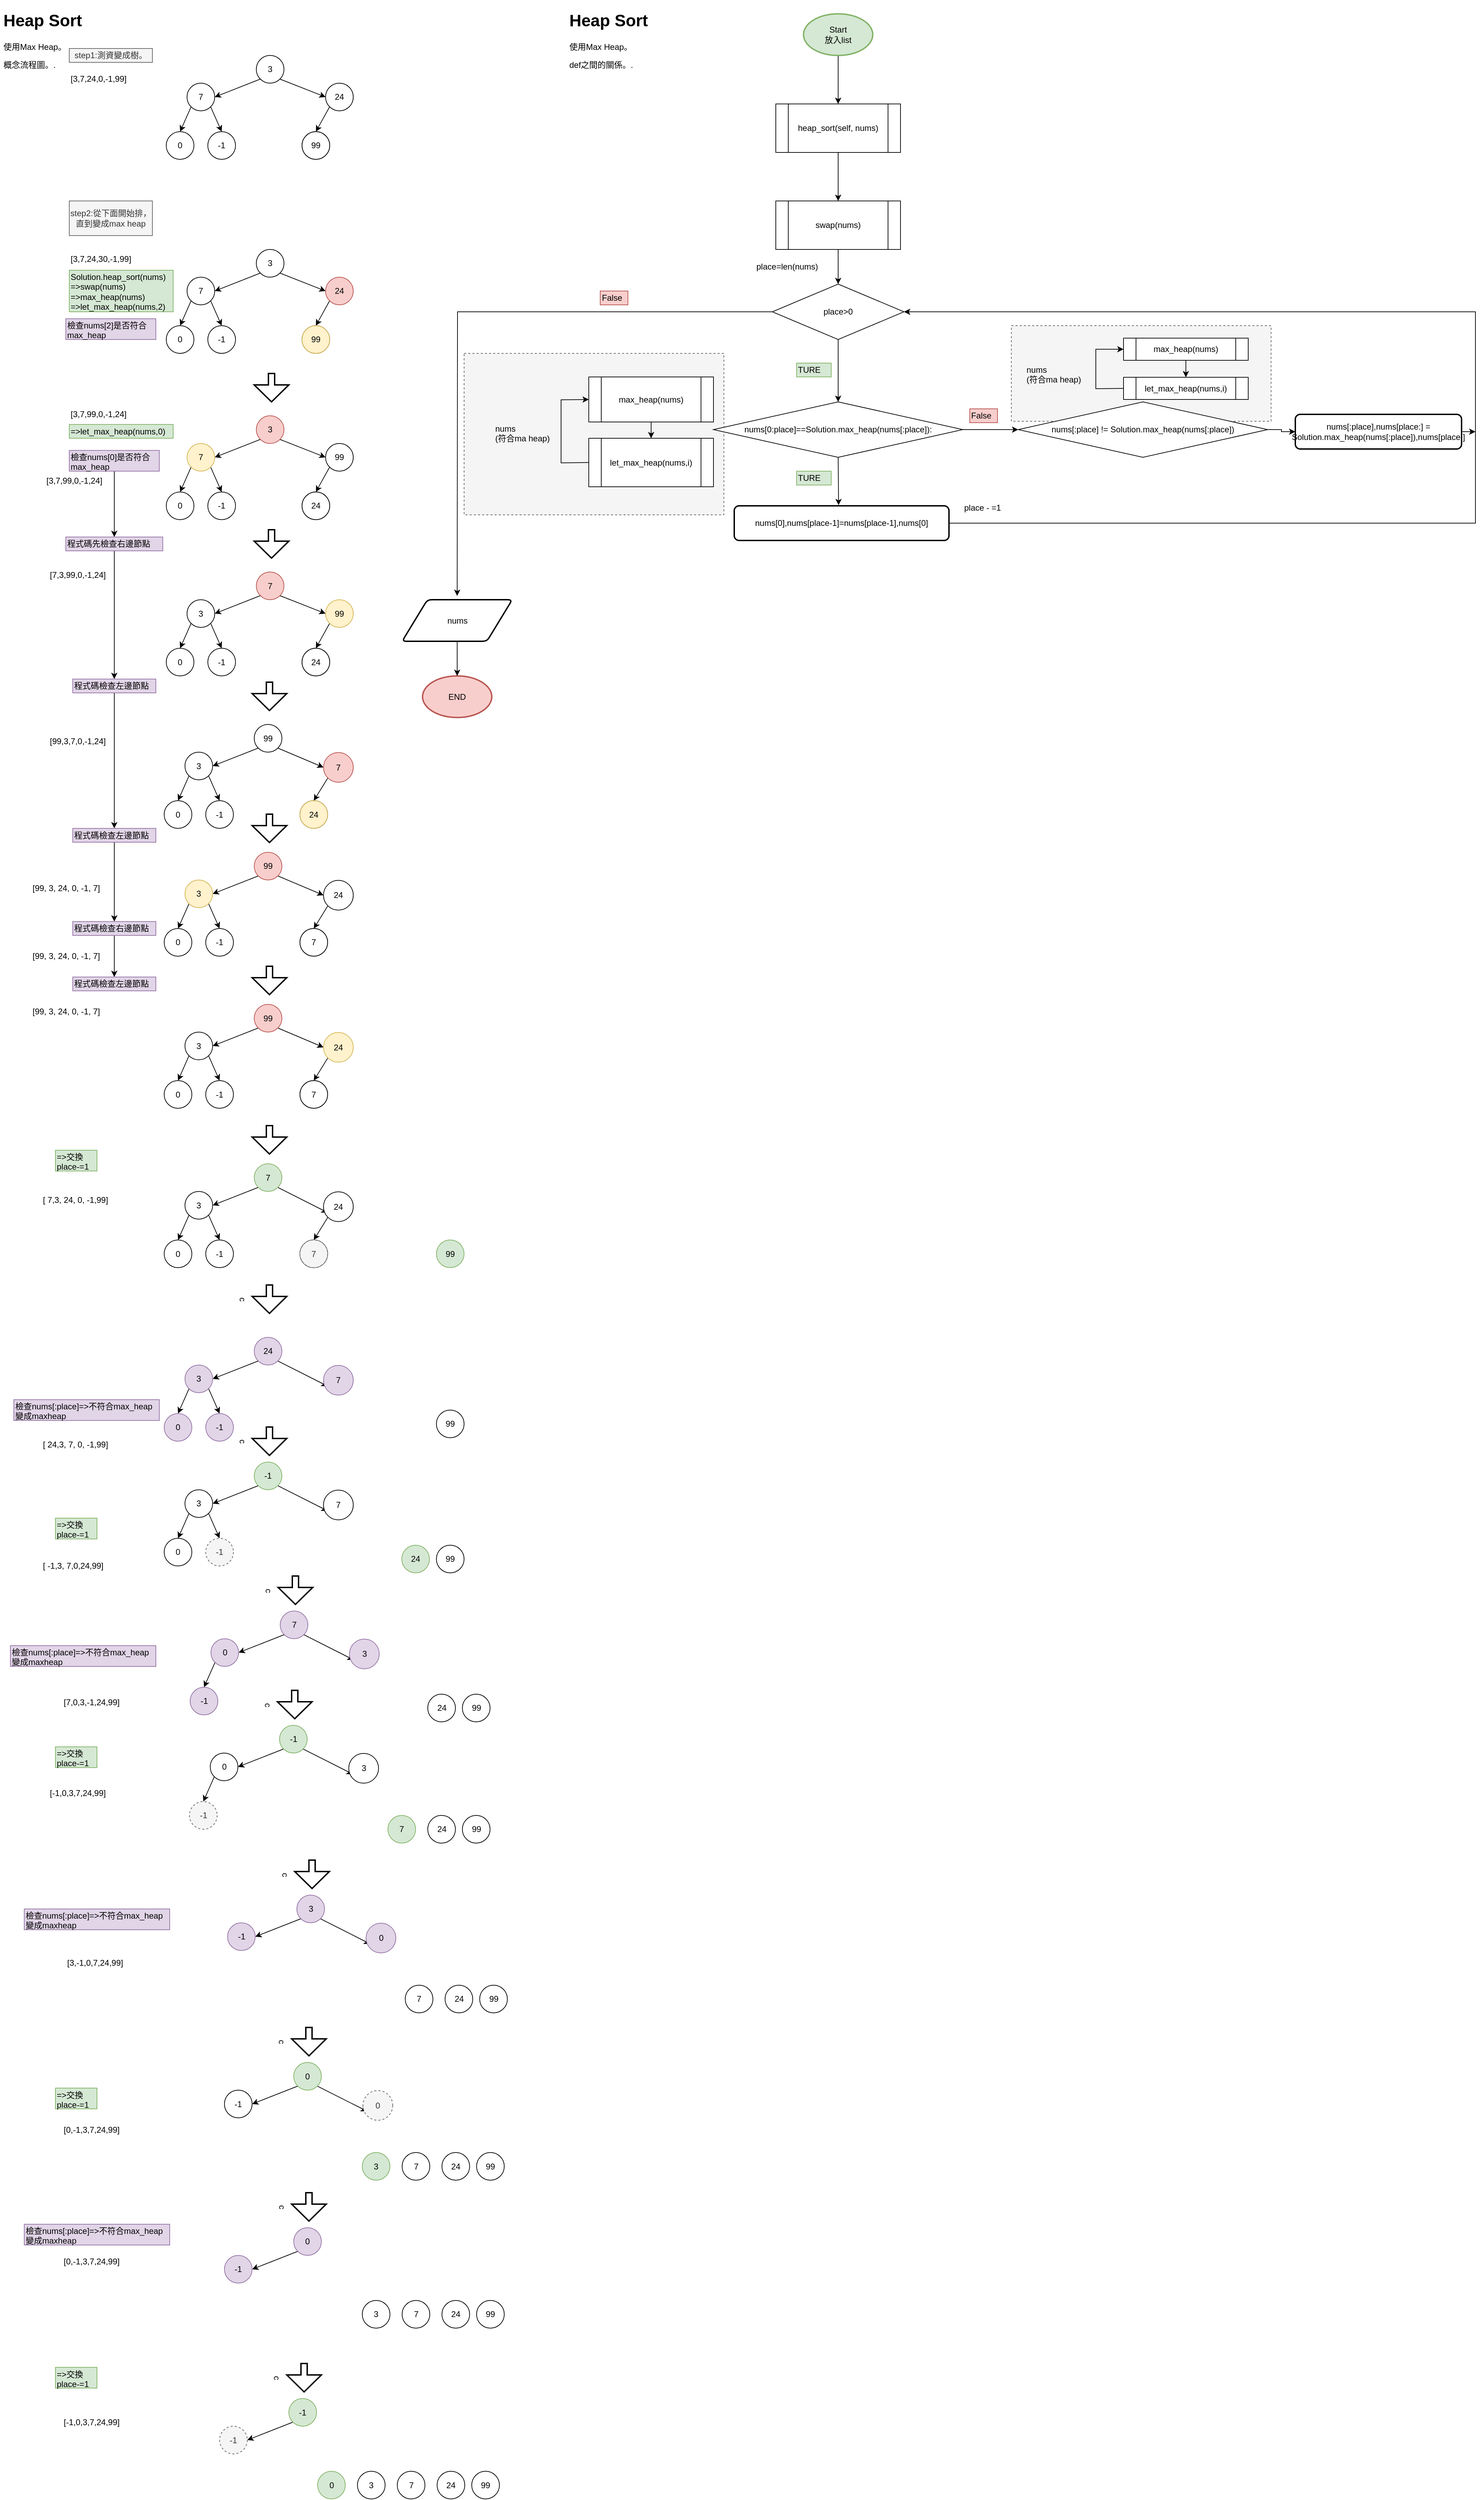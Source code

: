 <mxfile version="12.2.0" type="device" pages="1"><diagram id="BS2bs-UvfouAjodF3jnh" name="第1頁"><mxGraphModel dx="2020" dy="1660" grid="1" gridSize="10" guides="1" tooltips="1" connect="1" arrows="1" fold="1" page="1" pageScale="1" pageWidth="827" pageHeight="1169" math="0" shadow="0"><root><mxCell id="0"/><mxCell id="1" parent="0"/><mxCell id="76Bvi3IHFgdp2kjT5_Xh-489" value="" style="rounded=0;whiteSpace=wrap;html=1;dashed=1;fillColor=#f5f5f5;strokeColor=#666666;fontColor=#333333;" vertex="1" parent="1"><mxGeometry x="1470" y="470" width="375" height="138" as="geometry"/></mxCell><mxCell id="76Bvi3IHFgdp2kjT5_Xh-456" value="" style="rounded=0;whiteSpace=wrap;html=1;dashed=1;fillColor=#f5f5f5;strokeColor=#666666;fontColor=#333333;" vertex="1" parent="1"><mxGeometry x="680" y="510" width="375" height="233" as="geometry"/></mxCell><mxCell id="76Bvi3IHFgdp2kjT5_Xh-16" style="rounded=0;orthogonalLoop=1;jettySize=auto;html=1;exitX=1;exitY=1;exitDx=0;exitDy=0;entryX=0;entryY=0.5;entryDx=0;entryDy=0;" edge="1" parent="1" source="76Bvi3IHFgdp2kjT5_Xh-1" target="76Bvi3IHFgdp2kjT5_Xh-7"><mxGeometry relative="1" as="geometry"/></mxCell><mxCell id="76Bvi3IHFgdp2kjT5_Xh-17" style="edgeStyle=none;rounded=0;orthogonalLoop=1;jettySize=auto;html=1;exitX=0;exitY=1;exitDx=0;exitDy=0;entryX=1;entryY=0.5;entryDx=0;entryDy=0;" edge="1" parent="1" source="76Bvi3IHFgdp2kjT5_Xh-1" target="76Bvi3IHFgdp2kjT5_Xh-14"><mxGeometry relative="1" as="geometry"/></mxCell><mxCell id="76Bvi3IHFgdp2kjT5_Xh-1" value="3" style="ellipse;whiteSpace=wrap;html=1;aspect=fixed;" vertex="1" parent="1"><mxGeometry x="380" y="80" width="40" height="40" as="geometry"/></mxCell><mxCell id="76Bvi3IHFgdp2kjT5_Xh-5" value="[3,7,24,30,-1,99]" style="text;html=1;" vertex="1" parent="1"><mxGeometry x="110" y="360" width="160" height="30" as="geometry"/></mxCell><mxCell id="76Bvi3IHFgdp2kjT5_Xh-22" style="edgeStyle=none;rounded=0;orthogonalLoop=1;jettySize=auto;html=1;exitX=0;exitY=1;exitDx=0;exitDy=0;entryX=0.5;entryY=0;entryDx=0;entryDy=0;" edge="1" parent="1" source="76Bvi3IHFgdp2kjT5_Xh-7" target="76Bvi3IHFgdp2kjT5_Xh-10"><mxGeometry relative="1" as="geometry"/></mxCell><mxCell id="76Bvi3IHFgdp2kjT5_Xh-7" value="24" style="ellipse;whiteSpace=wrap;html=1;aspect=fixed;" vertex="1" parent="1"><mxGeometry x="480" y="120" width="40" height="40" as="geometry"/></mxCell><mxCell id="76Bvi3IHFgdp2kjT5_Xh-9" value="" style="ellipse;whiteSpace=wrap;html=1;aspect=fixed;" vertex="1" parent="1"><mxGeometry x="446" y="190" width="40" height="40" as="geometry"/></mxCell><mxCell id="76Bvi3IHFgdp2kjT5_Xh-10" value="99" style="ellipse;whiteSpace=wrap;html=1;aspect=fixed;" vertex="1" parent="1"><mxGeometry x="446" y="190" width="40" height="40" as="geometry"/></mxCell><mxCell id="76Bvi3IHFgdp2kjT5_Xh-20" style="edgeStyle=none;rounded=0;orthogonalLoop=1;jettySize=auto;html=1;exitX=0;exitY=1;exitDx=0;exitDy=0;entryX=0.5;entryY=0;entryDx=0;entryDy=0;" edge="1" parent="1" source="76Bvi3IHFgdp2kjT5_Xh-14" target="76Bvi3IHFgdp2kjT5_Xh-18"><mxGeometry relative="1" as="geometry"/></mxCell><mxCell id="76Bvi3IHFgdp2kjT5_Xh-21" style="edgeStyle=none;rounded=0;orthogonalLoop=1;jettySize=auto;html=1;exitX=1;exitY=1;exitDx=0;exitDy=0;entryX=0.5;entryY=0;entryDx=0;entryDy=0;" edge="1" parent="1" source="76Bvi3IHFgdp2kjT5_Xh-14" target="76Bvi3IHFgdp2kjT5_Xh-19"><mxGeometry relative="1" as="geometry"/></mxCell><mxCell id="76Bvi3IHFgdp2kjT5_Xh-14" value="7" style="ellipse;whiteSpace=wrap;html=1;aspect=fixed;" vertex="1" parent="1"><mxGeometry x="280" y="120" width="40" height="40" as="geometry"/></mxCell><mxCell id="76Bvi3IHFgdp2kjT5_Xh-18" value="0" style="ellipse;whiteSpace=wrap;html=1;aspect=fixed;" vertex="1" parent="1"><mxGeometry x="250" y="190" width="40" height="40" as="geometry"/></mxCell><mxCell id="76Bvi3IHFgdp2kjT5_Xh-19" value="-1" style="ellipse;whiteSpace=wrap;html=1;aspect=fixed;" vertex="1" parent="1"><mxGeometry x="310" y="190" width="40" height="40" as="geometry"/></mxCell><mxCell id="76Bvi3IHFgdp2kjT5_Xh-30" value="step1:測資變成樹。" style="text;html=1;strokeColor=#666666;fillColor=#f5f5f5;align=center;verticalAlign=middle;whiteSpace=wrap;rounded=0;fontColor=#333333;" vertex="1" parent="1"><mxGeometry x="110" y="70" width="120" height="20" as="geometry"/></mxCell><mxCell id="76Bvi3IHFgdp2kjT5_Xh-31" style="rounded=0;orthogonalLoop=1;jettySize=auto;html=1;exitX=1;exitY=1;exitDx=0;exitDy=0;entryX=0;entryY=0.5;entryDx=0;entryDy=0;" edge="1" source="76Bvi3IHFgdp2kjT5_Xh-33" target="76Bvi3IHFgdp2kjT5_Xh-36" parent="1"><mxGeometry relative="1" as="geometry"/></mxCell><mxCell id="76Bvi3IHFgdp2kjT5_Xh-32" style="edgeStyle=none;rounded=0;orthogonalLoop=1;jettySize=auto;html=1;exitX=0;exitY=1;exitDx=0;exitDy=0;entryX=1;entryY=0.5;entryDx=0;entryDy=0;" edge="1" source="76Bvi3IHFgdp2kjT5_Xh-33" target="76Bvi3IHFgdp2kjT5_Xh-42" parent="1"><mxGeometry relative="1" as="geometry"/></mxCell><mxCell id="76Bvi3IHFgdp2kjT5_Xh-33" value="3" style="ellipse;whiteSpace=wrap;html=1;aspect=fixed;" vertex="1" parent="1"><mxGeometry x="380" y="360" width="40" height="40" as="geometry"/></mxCell><mxCell id="76Bvi3IHFgdp2kjT5_Xh-34" style="edgeStyle=none;rounded=0;orthogonalLoop=1;jettySize=auto;html=1;exitX=0;exitY=1;exitDx=0;exitDy=0;entryX=0.5;entryY=0;entryDx=0;entryDy=0;" edge="1" source="76Bvi3IHFgdp2kjT5_Xh-36" target="76Bvi3IHFgdp2kjT5_Xh-38" parent="1"><mxGeometry relative="1" as="geometry"/></mxCell><mxCell id="76Bvi3IHFgdp2kjT5_Xh-36" value="24" style="ellipse;whiteSpace=wrap;html=1;aspect=fixed;fillColor=#f8cecc;strokeColor=#b85450;" vertex="1" parent="1"><mxGeometry x="480" y="400" width="40" height="40" as="geometry"/></mxCell><mxCell id="76Bvi3IHFgdp2kjT5_Xh-37" value="" style="ellipse;whiteSpace=wrap;html=1;aspect=fixed;" vertex="1" parent="1"><mxGeometry x="446" y="470" width="40" height="40" as="geometry"/></mxCell><mxCell id="76Bvi3IHFgdp2kjT5_Xh-38" value="99" style="ellipse;whiteSpace=wrap;html=1;aspect=fixed;fillColor=#fff2cc;strokeColor=#d6b656;" vertex="1" parent="1"><mxGeometry x="446" y="470" width="40" height="40" as="geometry"/></mxCell><mxCell id="76Bvi3IHFgdp2kjT5_Xh-40" style="edgeStyle=none;rounded=0;orthogonalLoop=1;jettySize=auto;html=1;exitX=0;exitY=1;exitDx=0;exitDy=0;entryX=0.5;entryY=0;entryDx=0;entryDy=0;" edge="1" source="76Bvi3IHFgdp2kjT5_Xh-42" target="76Bvi3IHFgdp2kjT5_Xh-45" parent="1"><mxGeometry relative="1" as="geometry"/></mxCell><mxCell id="76Bvi3IHFgdp2kjT5_Xh-41" style="edgeStyle=none;rounded=0;orthogonalLoop=1;jettySize=auto;html=1;exitX=1;exitY=1;exitDx=0;exitDy=0;entryX=0.5;entryY=0;entryDx=0;entryDy=0;" edge="1" source="76Bvi3IHFgdp2kjT5_Xh-42" target="76Bvi3IHFgdp2kjT5_Xh-46" parent="1"><mxGeometry relative="1" as="geometry"/></mxCell><mxCell id="76Bvi3IHFgdp2kjT5_Xh-42" value="7" style="ellipse;whiteSpace=wrap;html=1;aspect=fixed;" vertex="1" parent="1"><mxGeometry x="280" y="400" width="40" height="40" as="geometry"/></mxCell><mxCell id="76Bvi3IHFgdp2kjT5_Xh-45" value="0" style="ellipse;whiteSpace=wrap;html=1;aspect=fixed;" vertex="1" parent="1"><mxGeometry x="250" y="470" width="40" height="40" as="geometry"/></mxCell><mxCell id="76Bvi3IHFgdp2kjT5_Xh-46" value="-1" style="ellipse;whiteSpace=wrap;html=1;aspect=fixed;" vertex="1" parent="1"><mxGeometry x="310" y="470" width="40" height="40" as="geometry"/></mxCell><mxCell id="76Bvi3IHFgdp2kjT5_Xh-52" value="step2:從下面開始排，直到變成max heap" style="text;html=1;strokeColor=#666666;fillColor=#f5f5f5;align=center;verticalAlign=middle;whiteSpace=wrap;rounded=0;fontColor=#333333;" vertex="1" parent="1"><mxGeometry x="110" y="290" width="120" height="50" as="geometry"/></mxCell><mxCell id="76Bvi3IHFgdp2kjT5_Xh-53" value="[3,7,24,0,-1,99]&lt;br&gt;&lt;br&gt;" style="text;html=1;" vertex="1" parent="1"><mxGeometry x="110" y="100" width="160" height="30" as="geometry"/></mxCell><mxCell id="76Bvi3IHFgdp2kjT5_Xh-57" value="" style="verticalLabelPosition=bottom;verticalAlign=top;html=1;strokeWidth=2;shape=mxgraph.arrows2.arrow;dy=0.82;dx=24.49;notch=0;rotation=90;" vertex="1" parent="1"><mxGeometry x="381.5" y="534.5" width="41" height="50" as="geometry"/></mxCell><mxCell id="76Bvi3IHFgdp2kjT5_Xh-78" value="&lt;h1&gt;Heap Sort&lt;/h1&gt;&lt;p&gt;使用Max Heap。&lt;/p&gt;&lt;p&gt;概念流程圖。.&lt;/p&gt;" style="text;html=1;strokeColor=none;fillColor=none;spacing=5;spacingTop=-20;whiteSpace=wrap;overflow=hidden;rounded=0;" vertex="1" parent="1"><mxGeometry x="10" y="10" width="140" height="120" as="geometry"/></mxCell><mxCell id="76Bvi3IHFgdp2kjT5_Xh-155" value="&lt;h1&gt;Heap Sort&lt;/h1&gt;&lt;p&gt;使用Max Heap。&lt;/p&gt;&lt;p&gt;def之間的關係。.&lt;/p&gt;" style="text;html=1;strokeColor=none;fillColor=none;spacing=5;spacingTop=-20;whiteSpace=wrap;overflow=hidden;rounded=0;" vertex="1" parent="1"><mxGeometry x="826.5" y="10" width="140" height="120" as="geometry"/></mxCell><mxCell id="76Bvi3IHFgdp2kjT5_Xh-157" value="Solution.heap_sort(nums)&lt;br&gt;=&amp;gt;swap(nums)&lt;br&gt;=&amp;gt;max_heap(nums)&lt;br&gt;=&amp;gt;let_max_heap(nums,2)" style="text;html=1;resizable=0;points=[];autosize=1;align=left;verticalAlign=top;spacingTop=-4;fillColor=#d5e8d4;strokeColor=#82b366;" vertex="1" parent="1"><mxGeometry x="110" y="390" width="150" height="60" as="geometry"/></mxCell><mxCell id="76Bvi3IHFgdp2kjT5_Xh-158" style="rounded=0;orthogonalLoop=1;jettySize=auto;html=1;exitX=1;exitY=1;exitDx=0;exitDy=0;entryX=0;entryY=0.5;entryDx=0;entryDy=0;" edge="1" source="76Bvi3IHFgdp2kjT5_Xh-160" target="76Bvi3IHFgdp2kjT5_Xh-163" parent="1"><mxGeometry relative="1" as="geometry"/></mxCell><mxCell id="76Bvi3IHFgdp2kjT5_Xh-159" style="edgeStyle=none;rounded=0;orthogonalLoop=1;jettySize=auto;html=1;exitX=0;exitY=1;exitDx=0;exitDy=0;entryX=1;entryY=0.5;entryDx=0;entryDy=0;" edge="1" source="76Bvi3IHFgdp2kjT5_Xh-160" target="76Bvi3IHFgdp2kjT5_Xh-169" parent="1"><mxGeometry relative="1" as="geometry"/></mxCell><mxCell id="76Bvi3IHFgdp2kjT5_Xh-160" value="3" style="ellipse;whiteSpace=wrap;html=1;aspect=fixed;fillColor=#f8cecc;strokeColor=#b85450;" vertex="1" parent="1"><mxGeometry x="380" y="600" width="40" height="40" as="geometry"/></mxCell><mxCell id="76Bvi3IHFgdp2kjT5_Xh-161" style="edgeStyle=none;rounded=0;orthogonalLoop=1;jettySize=auto;html=1;exitX=0;exitY=1;exitDx=0;exitDy=0;entryX=0.5;entryY=0;entryDx=0;entryDy=0;" edge="1" source="76Bvi3IHFgdp2kjT5_Xh-163" target="76Bvi3IHFgdp2kjT5_Xh-165" parent="1"><mxGeometry relative="1" as="geometry"/></mxCell><mxCell id="76Bvi3IHFgdp2kjT5_Xh-163" value="99" style="ellipse;whiteSpace=wrap;html=1;aspect=fixed;" vertex="1" parent="1"><mxGeometry x="480" y="640" width="40" height="40" as="geometry"/></mxCell><mxCell id="76Bvi3IHFgdp2kjT5_Xh-164" value="" style="ellipse;whiteSpace=wrap;html=1;aspect=fixed;" vertex="1" parent="1"><mxGeometry x="446" y="710" width="40" height="40" as="geometry"/></mxCell><mxCell id="76Bvi3IHFgdp2kjT5_Xh-165" value="24" style="ellipse;whiteSpace=wrap;html=1;aspect=fixed;" vertex="1" parent="1"><mxGeometry x="446" y="710" width="40" height="40" as="geometry"/></mxCell><mxCell id="76Bvi3IHFgdp2kjT5_Xh-167" style="edgeStyle=none;rounded=0;orthogonalLoop=1;jettySize=auto;html=1;exitX=0;exitY=1;exitDx=0;exitDy=0;entryX=0.5;entryY=0;entryDx=0;entryDy=0;" edge="1" source="76Bvi3IHFgdp2kjT5_Xh-169" target="76Bvi3IHFgdp2kjT5_Xh-170" parent="1"><mxGeometry relative="1" as="geometry"/></mxCell><mxCell id="76Bvi3IHFgdp2kjT5_Xh-168" style="edgeStyle=none;rounded=0;orthogonalLoop=1;jettySize=auto;html=1;exitX=1;exitY=1;exitDx=0;exitDy=0;entryX=0.5;entryY=0;entryDx=0;entryDy=0;" edge="1" source="76Bvi3IHFgdp2kjT5_Xh-169" target="76Bvi3IHFgdp2kjT5_Xh-171" parent="1"><mxGeometry relative="1" as="geometry"/></mxCell><mxCell id="76Bvi3IHFgdp2kjT5_Xh-169" value="7" style="ellipse;whiteSpace=wrap;html=1;aspect=fixed;fillColor=#fff2cc;strokeColor=#d6b656;" vertex="1" parent="1"><mxGeometry x="280" y="640" width="40" height="40" as="geometry"/></mxCell><mxCell id="76Bvi3IHFgdp2kjT5_Xh-170" value="0" style="ellipse;whiteSpace=wrap;html=1;aspect=fixed;" vertex="1" parent="1"><mxGeometry x="250" y="710" width="40" height="40" as="geometry"/></mxCell><mxCell id="76Bvi3IHFgdp2kjT5_Xh-171" value="-1" style="ellipse;whiteSpace=wrap;html=1;aspect=fixed;" vertex="1" parent="1"><mxGeometry x="310" y="710" width="40" height="40" as="geometry"/></mxCell><mxCell id="76Bvi3IHFgdp2kjT5_Xh-186" value="" style="verticalLabelPosition=bottom;verticalAlign=top;html=1;strokeWidth=2;shape=mxgraph.arrows2.arrow;dy=0.82;dx=24.49;notch=0;rotation=90;" vertex="1" parent="1"><mxGeometry x="381.5" y="760" width="41" height="50" as="geometry"/></mxCell><mxCell id="76Bvi3IHFgdp2kjT5_Xh-187" style="rounded=0;orthogonalLoop=1;jettySize=auto;html=1;exitX=1;exitY=1;exitDx=0;exitDy=0;entryX=0;entryY=0.5;entryDx=0;entryDy=0;" edge="1" source="76Bvi3IHFgdp2kjT5_Xh-189" target="76Bvi3IHFgdp2kjT5_Xh-192" parent="1"><mxGeometry relative="1" as="geometry"/></mxCell><mxCell id="76Bvi3IHFgdp2kjT5_Xh-188" style="edgeStyle=none;rounded=0;orthogonalLoop=1;jettySize=auto;html=1;exitX=0;exitY=1;exitDx=0;exitDy=0;entryX=1;entryY=0.5;entryDx=0;entryDy=0;" edge="1" source="76Bvi3IHFgdp2kjT5_Xh-189" target="76Bvi3IHFgdp2kjT5_Xh-198" parent="1"><mxGeometry relative="1" as="geometry"/></mxCell><mxCell id="76Bvi3IHFgdp2kjT5_Xh-189" value="7" style="ellipse;whiteSpace=wrap;html=1;aspect=fixed;fillColor=#f8cecc;strokeColor=#b85450;" vertex="1" parent="1"><mxGeometry x="380" y="825.5" width="40" height="40" as="geometry"/></mxCell><mxCell id="76Bvi3IHFgdp2kjT5_Xh-190" style="edgeStyle=none;rounded=0;orthogonalLoop=1;jettySize=auto;html=1;exitX=0;exitY=1;exitDx=0;exitDy=0;entryX=0.5;entryY=0;entryDx=0;entryDy=0;" edge="1" source="76Bvi3IHFgdp2kjT5_Xh-192" target="76Bvi3IHFgdp2kjT5_Xh-194" parent="1"><mxGeometry relative="1" as="geometry"/></mxCell><mxCell id="76Bvi3IHFgdp2kjT5_Xh-192" value="99" style="ellipse;whiteSpace=wrap;html=1;aspect=fixed;fillColor=#fff2cc;strokeColor=#d6b656;" vertex="1" parent="1"><mxGeometry x="480" y="865.5" width="40" height="40" as="geometry"/></mxCell><mxCell id="76Bvi3IHFgdp2kjT5_Xh-193" value="" style="ellipse;whiteSpace=wrap;html=1;aspect=fixed;" vertex="1" parent="1"><mxGeometry x="446" y="935.5" width="40" height="40" as="geometry"/></mxCell><mxCell id="76Bvi3IHFgdp2kjT5_Xh-194" value="24" style="ellipse;whiteSpace=wrap;html=1;aspect=fixed;" vertex="1" parent="1"><mxGeometry x="446" y="935.5" width="40" height="40" as="geometry"/></mxCell><mxCell id="76Bvi3IHFgdp2kjT5_Xh-196" style="edgeStyle=none;rounded=0;orthogonalLoop=1;jettySize=auto;html=1;exitX=0;exitY=1;exitDx=0;exitDy=0;entryX=0.5;entryY=0;entryDx=0;entryDy=0;" edge="1" source="76Bvi3IHFgdp2kjT5_Xh-198" target="76Bvi3IHFgdp2kjT5_Xh-199" parent="1"><mxGeometry relative="1" as="geometry"/></mxCell><mxCell id="76Bvi3IHFgdp2kjT5_Xh-197" style="edgeStyle=none;rounded=0;orthogonalLoop=1;jettySize=auto;html=1;exitX=1;exitY=1;exitDx=0;exitDy=0;entryX=0.5;entryY=0;entryDx=0;entryDy=0;" edge="1" source="76Bvi3IHFgdp2kjT5_Xh-198" target="76Bvi3IHFgdp2kjT5_Xh-200" parent="1"><mxGeometry relative="1" as="geometry"/></mxCell><mxCell id="76Bvi3IHFgdp2kjT5_Xh-198" value="3" style="ellipse;whiteSpace=wrap;html=1;aspect=fixed;" vertex="1" parent="1"><mxGeometry x="280" y="865.5" width="40" height="40" as="geometry"/></mxCell><mxCell id="76Bvi3IHFgdp2kjT5_Xh-199" value="0" style="ellipse;whiteSpace=wrap;html=1;aspect=fixed;" vertex="1" parent="1"><mxGeometry x="250" y="935.5" width="40" height="40" as="geometry"/></mxCell><mxCell id="76Bvi3IHFgdp2kjT5_Xh-200" value="-1" style="ellipse;whiteSpace=wrap;html=1;aspect=fixed;" vertex="1" parent="1"><mxGeometry x="310" y="935.5" width="40" height="40" as="geometry"/></mxCell><mxCell id="76Bvi3IHFgdp2kjT5_Xh-201" value="[3,7,99,0,-1,24]" style="text;html=1;" vertex="1" parent="1"><mxGeometry x="110" y="584" width="160" height="30" as="geometry"/></mxCell><mxCell id="76Bvi3IHFgdp2kjT5_Xh-245" value="[3,7,99,0,-1,24]" style="text;html=1;" vertex="1" parent="1"><mxGeometry x="75" y="680" width="160" height="30" as="geometry"/></mxCell><mxCell id="76Bvi3IHFgdp2kjT5_Xh-202" value="[99,3,7,0,-1,24]" style="text;html=1;" vertex="1" parent="1"><mxGeometry x="80" y="1056" width="160" height="30" as="geometry"/></mxCell><mxCell id="76Bvi3IHFgdp2kjT5_Xh-204" value="檢查nums[2]是否符合&lt;br&gt;max_heap" style="text;html=1;resizable=0;points=[];autosize=1;align=left;verticalAlign=top;spacingTop=-4;fillColor=#e1d5e7;strokeColor=#9673a6;" vertex="1" parent="1"><mxGeometry x="105" y="460" width="130" height="30" as="geometry"/></mxCell><mxCell id="76Bvi3IHFgdp2kjT5_Xh-208" value="" style="edgeStyle=none;rounded=0;orthogonalLoop=1;jettySize=auto;html=1;" edge="1" parent="1" source="76Bvi3IHFgdp2kjT5_Xh-205" target="76Bvi3IHFgdp2kjT5_Xh-207"><mxGeometry relative="1" as="geometry"/></mxCell><mxCell id="76Bvi3IHFgdp2kjT5_Xh-205" value="檢查nums[0]是否符合&lt;br&gt;max_heap" style="text;html=1;resizable=0;points=[];autosize=1;align=left;verticalAlign=top;spacingTop=-4;fillColor=#e1d5e7;strokeColor=#9673a6;" vertex="1" parent="1"><mxGeometry x="110" y="650" width="130" height="30" as="geometry"/></mxCell><mxCell id="76Bvi3IHFgdp2kjT5_Xh-210" value="" style="edgeStyle=none;rounded=0;orthogonalLoop=1;jettySize=auto;html=1;" edge="1" parent="1" source="76Bvi3IHFgdp2kjT5_Xh-207" target="76Bvi3IHFgdp2kjT5_Xh-209"><mxGeometry relative="1" as="geometry"/></mxCell><mxCell id="76Bvi3IHFgdp2kjT5_Xh-207" value="程式碼先檢查右邊節點" style="text;html=1;resizable=0;points=[];autosize=1;align=left;verticalAlign=top;spacingTop=-4;fillColor=#e1d5e7;strokeColor=#9673a6;" vertex="1" parent="1"><mxGeometry x="105" y="775" width="140" height="20" as="geometry"/></mxCell><mxCell id="76Bvi3IHFgdp2kjT5_Xh-213" value="" style="edgeStyle=none;rounded=0;orthogonalLoop=1;jettySize=auto;html=1;" edge="1" parent="1" source="76Bvi3IHFgdp2kjT5_Xh-209" target="76Bvi3IHFgdp2kjT5_Xh-214"><mxGeometry relative="1" as="geometry"><mxPoint x="170" y="950" as="targetPoint"/></mxGeometry></mxCell><mxCell id="76Bvi3IHFgdp2kjT5_Xh-209" value="程式碼檢查左邊節點" style="text;html=1;resizable=0;points=[];autosize=1;align=left;verticalAlign=top;spacingTop=-4;fillColor=#e1d5e7;strokeColor=#9673a6;" vertex="1" parent="1"><mxGeometry x="115" y="980" width="120" height="20" as="geometry"/></mxCell><mxCell id="76Bvi3IHFgdp2kjT5_Xh-206" value="=&amp;gt;let_max_heap(nums,0)" style="text;html=1;resizable=0;points=[];autosize=1;align=left;verticalAlign=top;spacingTop=-4;fillColor=#d5e8d4;strokeColor=#82b366;" vertex="1" parent="1"><mxGeometry x="110" y="612.5" width="150" height="20" as="geometry"/></mxCell><mxCell id="76Bvi3IHFgdp2kjT5_Xh-212" value="[7,3,99,0,-1,24]" style="text;html=1;" vertex="1" parent="1"><mxGeometry x="80" y="815.5" width="160" height="30" as="geometry"/></mxCell><mxCell id="76Bvi3IHFgdp2kjT5_Xh-248" value="" style="edgeStyle=none;rounded=0;orthogonalLoop=1;jettySize=auto;html=1;" edge="1" parent="1" source="76Bvi3IHFgdp2kjT5_Xh-214" target="76Bvi3IHFgdp2kjT5_Xh-247"><mxGeometry relative="1" as="geometry"/></mxCell><mxCell id="76Bvi3IHFgdp2kjT5_Xh-214" value="程式碼檢查左邊節點" style="text;html=1;resizable=0;points=[];autosize=1;align=left;verticalAlign=top;spacingTop=-4;fillColor=#e1d5e7;strokeColor=#9673a6;" vertex="1" parent="1"><mxGeometry x="115" y="1195.5" width="120" height="20" as="geometry"/></mxCell><mxCell id="76Bvi3IHFgdp2kjT5_Xh-251" value="" style="edgeStyle=none;rounded=0;orthogonalLoop=1;jettySize=auto;html=1;" edge="1" parent="1" source="76Bvi3IHFgdp2kjT5_Xh-247" target="76Bvi3IHFgdp2kjT5_Xh-250"><mxGeometry relative="1" as="geometry"/></mxCell><mxCell id="76Bvi3IHFgdp2kjT5_Xh-247" value="程式碼檢查右邊節點" style="text;html=1;resizable=0;points=[];autosize=1;align=left;verticalAlign=top;spacingTop=-4;fillColor=#e1d5e7;strokeColor=#9673a6;" vertex="1" parent="1"><mxGeometry x="115" y="1330" width="120" height="20" as="geometry"/></mxCell><mxCell id="76Bvi3IHFgdp2kjT5_Xh-250" value="程式碼檢查左邊節點" style="text;html=1;resizable=0;points=[];autosize=1;align=left;verticalAlign=top;spacingTop=-4;fillColor=#e1d5e7;strokeColor=#9673a6;" vertex="1" parent="1"><mxGeometry x="115" y="1410" width="120" height="20" as="geometry"/></mxCell><mxCell id="76Bvi3IHFgdp2kjT5_Xh-215" value="" style="verticalLabelPosition=bottom;verticalAlign=top;html=1;strokeWidth=2;shape=mxgraph.arrows2.arrow;dy=0.82;dx=24.49;notch=0;rotation=90;" vertex="1" parent="1"><mxGeometry x="378.5" y="980" width="41" height="50" as="geometry"/></mxCell><mxCell id="76Bvi3IHFgdp2kjT5_Xh-216" style="rounded=0;orthogonalLoop=1;jettySize=auto;html=1;exitX=1;exitY=1;exitDx=0;exitDy=0;entryX=0;entryY=0.5;entryDx=0;entryDy=0;" edge="1" source="76Bvi3IHFgdp2kjT5_Xh-218" target="76Bvi3IHFgdp2kjT5_Xh-221" parent="1"><mxGeometry relative="1" as="geometry"/></mxCell><mxCell id="76Bvi3IHFgdp2kjT5_Xh-217" style="edgeStyle=none;rounded=0;orthogonalLoop=1;jettySize=auto;html=1;exitX=0;exitY=1;exitDx=0;exitDy=0;entryX=1;entryY=0.5;entryDx=0;entryDy=0;" edge="1" source="76Bvi3IHFgdp2kjT5_Xh-218" target="76Bvi3IHFgdp2kjT5_Xh-227" parent="1"><mxGeometry relative="1" as="geometry"/></mxCell><mxCell id="76Bvi3IHFgdp2kjT5_Xh-218" value="99" style="ellipse;whiteSpace=wrap;html=1;aspect=fixed;" vertex="1" parent="1"><mxGeometry x="377" y="1045.5" width="40" height="40" as="geometry"/></mxCell><mxCell id="76Bvi3IHFgdp2kjT5_Xh-219" style="edgeStyle=none;rounded=0;orthogonalLoop=1;jettySize=auto;html=1;exitX=0;exitY=1;exitDx=0;exitDy=0;entryX=0.5;entryY=0;entryDx=0;entryDy=0;" edge="1" source="76Bvi3IHFgdp2kjT5_Xh-221" target="76Bvi3IHFgdp2kjT5_Xh-223" parent="1"><mxGeometry relative="1" as="geometry"/></mxCell><mxCell id="76Bvi3IHFgdp2kjT5_Xh-221" value="7" style="ellipse;whiteSpace=wrap;html=1;aspect=fixed;fillColor=#f8cecc;strokeColor=#b85450;" vertex="1" parent="1"><mxGeometry x="477" y="1086" width="43" height="43" as="geometry"/></mxCell><mxCell id="76Bvi3IHFgdp2kjT5_Xh-222" value="" style="ellipse;whiteSpace=wrap;html=1;aspect=fixed;" vertex="1" parent="1"><mxGeometry x="443" y="1155.5" width="40" height="40" as="geometry"/></mxCell><mxCell id="76Bvi3IHFgdp2kjT5_Xh-223" value="24" style="ellipse;whiteSpace=wrap;html=1;aspect=fixed;fillColor=#fff2cc;strokeColor=#d6b656;" vertex="1" parent="1"><mxGeometry x="443" y="1155.5" width="40" height="40" as="geometry"/></mxCell><mxCell id="76Bvi3IHFgdp2kjT5_Xh-225" style="edgeStyle=none;rounded=0;orthogonalLoop=1;jettySize=auto;html=1;exitX=0;exitY=1;exitDx=0;exitDy=0;entryX=0.5;entryY=0;entryDx=0;entryDy=0;" edge="1" source="76Bvi3IHFgdp2kjT5_Xh-227" target="76Bvi3IHFgdp2kjT5_Xh-228" parent="1"><mxGeometry relative="1" as="geometry"/></mxCell><mxCell id="76Bvi3IHFgdp2kjT5_Xh-226" style="edgeStyle=none;rounded=0;orthogonalLoop=1;jettySize=auto;html=1;exitX=1;exitY=1;exitDx=0;exitDy=0;entryX=0.5;entryY=0;entryDx=0;entryDy=0;" edge="1" source="76Bvi3IHFgdp2kjT5_Xh-227" target="76Bvi3IHFgdp2kjT5_Xh-229" parent="1"><mxGeometry relative="1" as="geometry"/></mxCell><mxCell id="76Bvi3IHFgdp2kjT5_Xh-227" value="3" style="ellipse;whiteSpace=wrap;html=1;aspect=fixed;" vertex="1" parent="1"><mxGeometry x="277" y="1085.5" width="40" height="40" as="geometry"/></mxCell><mxCell id="76Bvi3IHFgdp2kjT5_Xh-228" value="0" style="ellipse;whiteSpace=wrap;html=1;aspect=fixed;" vertex="1" parent="1"><mxGeometry x="247" y="1155.5" width="40" height="40" as="geometry"/></mxCell><mxCell id="76Bvi3IHFgdp2kjT5_Xh-229" value="-1" style="ellipse;whiteSpace=wrap;html=1;aspect=fixed;" vertex="1" parent="1"><mxGeometry x="307" y="1155.5" width="40" height="40" as="geometry"/></mxCell><mxCell id="76Bvi3IHFgdp2kjT5_Xh-249" value="[99, 3, 24, 0, -1, 7]" style="text;html=1;resizable=0;points=[];autosize=1;align=left;verticalAlign=top;spacingTop=-4;" vertex="1" parent="1"><mxGeometry x="55" y="1370" width="110" height="20" as="geometry"/></mxCell><mxCell id="76Bvi3IHFgdp2kjT5_Xh-252" style="rounded=0;orthogonalLoop=1;jettySize=auto;html=1;exitX=1;exitY=1;exitDx=0;exitDy=0;entryX=0;entryY=0.5;entryDx=0;entryDy=0;" edge="1" source="76Bvi3IHFgdp2kjT5_Xh-254" target="76Bvi3IHFgdp2kjT5_Xh-257" parent="1"><mxGeometry relative="1" as="geometry"/></mxCell><mxCell id="76Bvi3IHFgdp2kjT5_Xh-253" style="edgeStyle=none;rounded=0;orthogonalLoop=1;jettySize=auto;html=1;exitX=0;exitY=1;exitDx=0;exitDy=0;entryX=1;entryY=0.5;entryDx=0;entryDy=0;" edge="1" source="76Bvi3IHFgdp2kjT5_Xh-254" target="76Bvi3IHFgdp2kjT5_Xh-263" parent="1"><mxGeometry relative="1" as="geometry"/></mxCell><mxCell id="76Bvi3IHFgdp2kjT5_Xh-254" value="99" style="ellipse;whiteSpace=wrap;html=1;aspect=fixed;fillColor=#f8cecc;strokeColor=#b85450;" vertex="1" parent="1"><mxGeometry x="377" y="1230" width="40" height="40" as="geometry"/></mxCell><mxCell id="76Bvi3IHFgdp2kjT5_Xh-255" style="edgeStyle=none;rounded=0;orthogonalLoop=1;jettySize=auto;html=1;exitX=0;exitY=1;exitDx=0;exitDy=0;entryX=0.5;entryY=0;entryDx=0;entryDy=0;" edge="1" source="76Bvi3IHFgdp2kjT5_Xh-257" target="76Bvi3IHFgdp2kjT5_Xh-259" parent="1"><mxGeometry relative="1" as="geometry"/></mxCell><mxCell id="76Bvi3IHFgdp2kjT5_Xh-257" value="24" style="ellipse;whiteSpace=wrap;html=1;aspect=fixed;" vertex="1" parent="1"><mxGeometry x="477" y="1270.5" width="43" height="43" as="geometry"/></mxCell><mxCell id="76Bvi3IHFgdp2kjT5_Xh-258" value="" style="ellipse;whiteSpace=wrap;html=1;aspect=fixed;" vertex="1" parent="1"><mxGeometry x="443" y="1340" width="40" height="40" as="geometry"/></mxCell><mxCell id="76Bvi3IHFgdp2kjT5_Xh-259" value="7" style="ellipse;whiteSpace=wrap;html=1;aspect=fixed;" vertex="1" parent="1"><mxGeometry x="443" y="1340" width="40" height="40" as="geometry"/></mxCell><mxCell id="76Bvi3IHFgdp2kjT5_Xh-261" style="edgeStyle=none;rounded=0;orthogonalLoop=1;jettySize=auto;html=1;exitX=0;exitY=1;exitDx=0;exitDy=0;entryX=0.5;entryY=0;entryDx=0;entryDy=0;" edge="1" source="76Bvi3IHFgdp2kjT5_Xh-263" target="76Bvi3IHFgdp2kjT5_Xh-264" parent="1"><mxGeometry relative="1" as="geometry"/></mxCell><mxCell id="76Bvi3IHFgdp2kjT5_Xh-262" style="edgeStyle=none;rounded=0;orthogonalLoop=1;jettySize=auto;html=1;exitX=1;exitY=1;exitDx=0;exitDy=0;entryX=0.5;entryY=0;entryDx=0;entryDy=0;" edge="1" source="76Bvi3IHFgdp2kjT5_Xh-263" target="76Bvi3IHFgdp2kjT5_Xh-265" parent="1"><mxGeometry relative="1" as="geometry"/></mxCell><mxCell id="76Bvi3IHFgdp2kjT5_Xh-263" value="3" style="ellipse;whiteSpace=wrap;html=1;aspect=fixed;fillColor=#fff2cc;strokeColor=#d6b656;" vertex="1" parent="1"><mxGeometry x="277" y="1270" width="40" height="40" as="geometry"/></mxCell><mxCell id="76Bvi3IHFgdp2kjT5_Xh-264" value="0" style="ellipse;whiteSpace=wrap;html=1;aspect=fixed;" vertex="1" parent="1"><mxGeometry x="247" y="1340" width="40" height="40" as="geometry"/></mxCell><mxCell id="76Bvi3IHFgdp2kjT5_Xh-265" value="-1" style="ellipse;whiteSpace=wrap;html=1;aspect=fixed;" vertex="1" parent="1"><mxGeometry x="307" y="1340" width="40" height="40" as="geometry"/></mxCell><mxCell id="76Bvi3IHFgdp2kjT5_Xh-266" value="" style="verticalLabelPosition=bottom;verticalAlign=top;html=1;strokeWidth=2;shape=mxgraph.arrows2.arrow;dy=0.82;dx=24.49;notch=0;rotation=90;" vertex="1" parent="1"><mxGeometry x="378.5" y="1170.5" width="41" height="50" as="geometry"/></mxCell><mxCell id="76Bvi3IHFgdp2kjT5_Xh-267" value="[99, 3, 24, 0, -1, 7]" style="text;html=1;resizable=0;points=[];autosize=1;align=left;verticalAlign=top;spacingTop=-4;" vertex="1" parent="1"><mxGeometry x="55" y="1272" width="110" height="20" as="geometry"/></mxCell><mxCell id="76Bvi3IHFgdp2kjT5_Xh-268" style="rounded=0;orthogonalLoop=1;jettySize=auto;html=1;exitX=1;exitY=1;exitDx=0;exitDy=0;entryX=0;entryY=0.5;entryDx=0;entryDy=0;" edge="1" source="76Bvi3IHFgdp2kjT5_Xh-270" target="76Bvi3IHFgdp2kjT5_Xh-280" parent="1"><mxGeometry relative="1" as="geometry"/></mxCell><mxCell id="76Bvi3IHFgdp2kjT5_Xh-269" style="edgeStyle=none;rounded=0;orthogonalLoop=1;jettySize=auto;html=1;exitX=0;exitY=1;exitDx=0;exitDy=0;entryX=1;entryY=0.5;entryDx=0;entryDy=0;" edge="1" source="76Bvi3IHFgdp2kjT5_Xh-270" target="76Bvi3IHFgdp2kjT5_Xh-276" parent="1"><mxGeometry relative="1" as="geometry"/></mxCell><mxCell id="76Bvi3IHFgdp2kjT5_Xh-270" value="99" style="ellipse;whiteSpace=wrap;html=1;aspect=fixed;fillColor=#f8cecc;strokeColor=#b85450;" vertex="1" parent="1"><mxGeometry x="377" y="1449.5" width="40" height="40" as="geometry"/></mxCell><mxCell id="76Bvi3IHFgdp2kjT5_Xh-271" style="edgeStyle=none;rounded=0;orthogonalLoop=1;jettySize=auto;html=1;exitX=0;exitY=1;exitDx=0;exitDy=0;entryX=0.5;entryY=0;entryDx=0;entryDy=0;" edge="1" source="76Bvi3IHFgdp2kjT5_Xh-280" target="76Bvi3IHFgdp2kjT5_Xh-273" parent="1"><mxGeometry relative="1" as="geometry"/></mxCell><mxCell id="76Bvi3IHFgdp2kjT5_Xh-272" value="" style="ellipse;whiteSpace=wrap;html=1;aspect=fixed;" vertex="1" parent="1"><mxGeometry x="443" y="1559.5" width="40" height="40" as="geometry"/></mxCell><mxCell id="76Bvi3IHFgdp2kjT5_Xh-273" value="7" style="ellipse;whiteSpace=wrap;html=1;aspect=fixed;" vertex="1" parent="1"><mxGeometry x="443" y="1559.5" width="40" height="40" as="geometry"/></mxCell><mxCell id="76Bvi3IHFgdp2kjT5_Xh-274" style="edgeStyle=none;rounded=0;orthogonalLoop=1;jettySize=auto;html=1;exitX=0;exitY=1;exitDx=0;exitDy=0;entryX=0.5;entryY=0;entryDx=0;entryDy=0;" edge="1" source="76Bvi3IHFgdp2kjT5_Xh-276" target="76Bvi3IHFgdp2kjT5_Xh-277" parent="1"><mxGeometry relative="1" as="geometry"/></mxCell><mxCell id="76Bvi3IHFgdp2kjT5_Xh-275" style="edgeStyle=none;rounded=0;orthogonalLoop=1;jettySize=auto;html=1;exitX=1;exitY=1;exitDx=0;exitDy=0;entryX=0.5;entryY=0;entryDx=0;entryDy=0;" edge="1" source="76Bvi3IHFgdp2kjT5_Xh-276" target="76Bvi3IHFgdp2kjT5_Xh-278" parent="1"><mxGeometry relative="1" as="geometry"/></mxCell><mxCell id="76Bvi3IHFgdp2kjT5_Xh-276" value="3" style="ellipse;whiteSpace=wrap;html=1;aspect=fixed;" vertex="1" parent="1"><mxGeometry x="277" y="1489.5" width="40" height="40" as="geometry"/></mxCell><mxCell id="76Bvi3IHFgdp2kjT5_Xh-277" value="0" style="ellipse;whiteSpace=wrap;html=1;aspect=fixed;" vertex="1" parent="1"><mxGeometry x="247" y="1559.5" width="40" height="40" as="geometry"/></mxCell><mxCell id="76Bvi3IHFgdp2kjT5_Xh-278" value="-1" style="ellipse;whiteSpace=wrap;html=1;aspect=fixed;" vertex="1" parent="1"><mxGeometry x="307" y="1559.5" width="40" height="40" as="geometry"/></mxCell><mxCell id="76Bvi3IHFgdp2kjT5_Xh-279" value="" style="verticalLabelPosition=bottom;verticalAlign=top;html=1;strokeWidth=2;shape=mxgraph.arrows2.arrow;dy=0.82;dx=24.49;notch=0;rotation=90;" vertex="1" parent="1"><mxGeometry x="378.5" y="1390" width="41" height="50" as="geometry"/></mxCell><mxCell id="76Bvi3IHFgdp2kjT5_Xh-280" value="24" style="ellipse;whiteSpace=wrap;html=1;aspect=fixed;fillColor=#fff2cc;strokeColor=#d6b656;" vertex="1" parent="1"><mxGeometry x="477" y="1490" width="43" height="43" as="geometry"/></mxCell><mxCell id="76Bvi3IHFgdp2kjT5_Xh-281" value="=&amp;gt;交換&lt;br&gt;place-=1" style="text;html=1;resizable=0;points=[];autosize=1;align=left;verticalAlign=top;spacingTop=-4;fillColor=#d5e8d4;strokeColor=#82b366;" vertex="1" parent="1"><mxGeometry x="90" y="1660" width="60" height="30" as="geometry"/></mxCell><mxCell id="76Bvi3IHFgdp2kjT5_Xh-284" value="[99, 3, 24, 0, -1, 7]" style="text;html=1;resizable=0;points=[];autosize=1;align=left;verticalAlign=top;spacingTop=-4;" vertex="1" parent="1"><mxGeometry x="55" y="1449.5" width="110" height="20" as="geometry"/></mxCell><mxCell id="76Bvi3IHFgdp2kjT5_Xh-301" value="[ 7,3, 24, 0, -1,99]" style="text;html=1;resizable=0;points=[];autosize=1;align=left;verticalAlign=top;spacingTop=-4;" vertex="1" parent="1"><mxGeometry x="70" y="1721.5" width="110" height="20" as="geometry"/></mxCell><mxCell id="76Bvi3IHFgdp2kjT5_Xh-286" style="edgeStyle=none;rounded=0;orthogonalLoop=1;jettySize=auto;html=1;exitX=0;exitY=1;exitDx=0;exitDy=0;entryX=1;entryY=0.5;entryDx=0;entryDy=0;" edge="1" source="76Bvi3IHFgdp2kjT5_Xh-287" target="76Bvi3IHFgdp2kjT5_Xh-293" parent="1"><mxGeometry relative="1" as="geometry"/></mxCell><mxCell id="76Bvi3IHFgdp2kjT5_Xh-303" style="edgeStyle=none;rounded=0;orthogonalLoop=1;jettySize=auto;html=1;exitX=1;exitY=1;exitDx=0;exitDy=0;" edge="1" parent="1" source="76Bvi3IHFgdp2kjT5_Xh-287"><mxGeometry relative="1" as="geometry"><mxPoint x="483" y="1750" as="targetPoint"/></mxGeometry></mxCell><mxCell id="76Bvi3IHFgdp2kjT5_Xh-287" value="7" style="ellipse;whiteSpace=wrap;html=1;aspect=fixed;fillColor=#d5e8d4;strokeColor=#82b366;" vertex="1" parent="1"><mxGeometry x="377" y="1679.5" width="40" height="40" as="geometry"/></mxCell><mxCell id="76Bvi3IHFgdp2kjT5_Xh-288" style="edgeStyle=none;rounded=0;orthogonalLoop=1;jettySize=auto;html=1;exitX=0;exitY=1;exitDx=0;exitDy=0;entryX=0.5;entryY=0;entryDx=0;entryDy=0;" edge="1" source="76Bvi3IHFgdp2kjT5_Xh-296" target="76Bvi3IHFgdp2kjT5_Xh-290" parent="1"><mxGeometry relative="1" as="geometry"/></mxCell><mxCell id="76Bvi3IHFgdp2kjT5_Xh-289" value="" style="ellipse;whiteSpace=wrap;html=1;aspect=fixed;" vertex="1" parent="1"><mxGeometry x="443" y="1789.5" width="40" height="40" as="geometry"/></mxCell><mxCell id="76Bvi3IHFgdp2kjT5_Xh-290" value="7" style="ellipse;whiteSpace=wrap;html=1;aspect=fixed;fillColor=#f5f5f5;strokeColor=#666666;fontColor=#333333;dashed=1;" vertex="1" parent="1"><mxGeometry x="443" y="1789.5" width="40" height="40" as="geometry"/></mxCell><mxCell id="76Bvi3IHFgdp2kjT5_Xh-291" style="edgeStyle=none;rounded=0;orthogonalLoop=1;jettySize=auto;html=1;exitX=0;exitY=1;exitDx=0;exitDy=0;entryX=0.5;entryY=0;entryDx=0;entryDy=0;" edge="1" source="76Bvi3IHFgdp2kjT5_Xh-293" target="76Bvi3IHFgdp2kjT5_Xh-294" parent="1"><mxGeometry relative="1" as="geometry"/></mxCell><mxCell id="76Bvi3IHFgdp2kjT5_Xh-292" style="edgeStyle=none;rounded=0;orthogonalLoop=1;jettySize=auto;html=1;exitX=1;exitY=1;exitDx=0;exitDy=0;entryX=0.5;entryY=0;entryDx=0;entryDy=0;" edge="1" source="76Bvi3IHFgdp2kjT5_Xh-293" target="76Bvi3IHFgdp2kjT5_Xh-295" parent="1"><mxGeometry relative="1" as="geometry"/></mxCell><mxCell id="76Bvi3IHFgdp2kjT5_Xh-293" value="3" style="ellipse;whiteSpace=wrap;html=1;aspect=fixed;" vertex="1" parent="1"><mxGeometry x="277" y="1719.5" width="40" height="40" as="geometry"/></mxCell><mxCell id="76Bvi3IHFgdp2kjT5_Xh-294" value="0" style="ellipse;whiteSpace=wrap;html=1;aspect=fixed;" vertex="1" parent="1"><mxGeometry x="247" y="1789.5" width="40" height="40" as="geometry"/></mxCell><mxCell id="76Bvi3IHFgdp2kjT5_Xh-295" value="-1" style="ellipse;whiteSpace=wrap;html=1;aspect=fixed;" vertex="1" parent="1"><mxGeometry x="307" y="1789.5" width="40" height="40" as="geometry"/></mxCell><mxCell id="76Bvi3IHFgdp2kjT5_Xh-296" value="24" style="ellipse;whiteSpace=wrap;html=1;aspect=fixed;" vertex="1" parent="1"><mxGeometry x="477" y="1720" width="43" height="43" as="geometry"/></mxCell><mxCell id="76Bvi3IHFgdp2kjT5_Xh-297" value="" style="verticalLabelPosition=bottom;verticalAlign=top;html=1;strokeWidth=2;shape=mxgraph.arrows2.arrow;dy=0.82;dx=24.49;notch=0;rotation=90;" vertex="1" parent="1"><mxGeometry x="378.5" y="1620" width="41" height="50" as="geometry"/></mxCell><mxCell id="76Bvi3IHFgdp2kjT5_Xh-298" value="99" style="ellipse;whiteSpace=wrap;html=1;aspect=fixed;fillColor=#d5e8d4;strokeColor=#82b366;" vertex="1" parent="1"><mxGeometry x="640" y="1789.5" width="40" height="40" as="geometry"/></mxCell><mxCell id="76Bvi3IHFgdp2kjT5_Xh-299" value="c" style="verticalLabelPosition=bottom;verticalAlign=top;html=1;strokeWidth=2;shape=mxgraph.arrows2.arrow;dy=0.82;dx=24.49;notch=0;rotation=90;" vertex="1" parent="1"><mxGeometry x="378.5" y="1850" width="41" height="50" as="geometry"/></mxCell><mxCell id="76Bvi3IHFgdp2kjT5_Xh-304" style="edgeStyle=none;rounded=0;orthogonalLoop=1;jettySize=auto;html=1;exitX=0;exitY=1;exitDx=0;exitDy=0;entryX=1;entryY=0.5;entryDx=0;entryDy=0;" edge="1" source="76Bvi3IHFgdp2kjT5_Xh-306" target="76Bvi3IHFgdp2kjT5_Xh-312" parent="1"><mxGeometry relative="1" as="geometry"/></mxCell><mxCell id="76Bvi3IHFgdp2kjT5_Xh-305" style="edgeStyle=none;rounded=0;orthogonalLoop=1;jettySize=auto;html=1;exitX=1;exitY=1;exitDx=0;exitDy=0;" edge="1" source="76Bvi3IHFgdp2kjT5_Xh-306" parent="1"><mxGeometry relative="1" as="geometry"><mxPoint x="483" y="2000.5" as="targetPoint"/></mxGeometry></mxCell><mxCell id="76Bvi3IHFgdp2kjT5_Xh-306" value="24" style="ellipse;whiteSpace=wrap;html=1;aspect=fixed;fillColor=#e1d5e7;strokeColor=#9673a6;" vertex="1" parent="1"><mxGeometry x="377" y="1930" width="40" height="40" as="geometry"/></mxCell><mxCell id="76Bvi3IHFgdp2kjT5_Xh-310" style="edgeStyle=none;rounded=0;orthogonalLoop=1;jettySize=auto;html=1;exitX=0;exitY=1;exitDx=0;exitDy=0;entryX=0.5;entryY=0;entryDx=0;entryDy=0;" edge="1" source="76Bvi3IHFgdp2kjT5_Xh-312" target="76Bvi3IHFgdp2kjT5_Xh-313" parent="1"><mxGeometry relative="1" as="geometry"/></mxCell><mxCell id="76Bvi3IHFgdp2kjT5_Xh-311" style="edgeStyle=none;rounded=0;orthogonalLoop=1;jettySize=auto;html=1;exitX=1;exitY=1;exitDx=0;exitDy=0;entryX=0.5;entryY=0;entryDx=0;entryDy=0;" edge="1" source="76Bvi3IHFgdp2kjT5_Xh-312" target="76Bvi3IHFgdp2kjT5_Xh-314" parent="1"><mxGeometry relative="1" as="geometry"/></mxCell><mxCell id="76Bvi3IHFgdp2kjT5_Xh-312" value="3" style="ellipse;whiteSpace=wrap;html=1;aspect=fixed;fillColor=#e1d5e7;strokeColor=#9673a6;" vertex="1" parent="1"><mxGeometry x="277" y="1970" width="40" height="40" as="geometry"/></mxCell><mxCell id="76Bvi3IHFgdp2kjT5_Xh-313" value="0" style="ellipse;whiteSpace=wrap;html=1;aspect=fixed;fillColor=#e1d5e7;strokeColor=#9673a6;" vertex="1" parent="1"><mxGeometry x="247" y="2040" width="40" height="40" as="geometry"/></mxCell><mxCell id="76Bvi3IHFgdp2kjT5_Xh-314" value="-1" style="ellipse;whiteSpace=wrap;html=1;aspect=fixed;fillColor=#e1d5e7;strokeColor=#9673a6;" vertex="1" parent="1"><mxGeometry x="307" y="2040" width="40" height="40" as="geometry"/></mxCell><mxCell id="76Bvi3IHFgdp2kjT5_Xh-315" value="7" style="ellipse;whiteSpace=wrap;html=1;aspect=fixed;fillColor=#e1d5e7;strokeColor=#9673a6;" vertex="1" parent="1"><mxGeometry x="477" y="1970.5" width="43" height="43" as="geometry"/></mxCell><mxCell id="76Bvi3IHFgdp2kjT5_Xh-318" value="檢查nums[:place]=&amp;gt;不符合max_heap&lt;br&gt;變成maxheap&lt;br&gt;" style="text;html=1;resizable=0;points=[];autosize=1;align=left;verticalAlign=top;spacingTop=-4;fillColor=#e1d5e7;strokeColor=#9673a6;" vertex="1" parent="1"><mxGeometry x="30" y="2020" width="210" height="30" as="geometry"/></mxCell><mxCell id="76Bvi3IHFgdp2kjT5_Xh-319" style="edgeStyle=none;rounded=0;orthogonalLoop=1;jettySize=auto;html=1;exitX=0;exitY=1;exitDx=0;exitDy=0;entryX=1;entryY=0.5;entryDx=0;entryDy=0;" edge="1" source="76Bvi3IHFgdp2kjT5_Xh-321" target="76Bvi3IHFgdp2kjT5_Xh-327" parent="1"><mxGeometry relative="1" as="geometry"/></mxCell><mxCell id="76Bvi3IHFgdp2kjT5_Xh-320" style="edgeStyle=none;rounded=0;orthogonalLoop=1;jettySize=auto;html=1;exitX=1;exitY=1;exitDx=0;exitDy=0;" edge="1" source="76Bvi3IHFgdp2kjT5_Xh-321" parent="1"><mxGeometry relative="1" as="geometry"><mxPoint x="483" y="2180.5" as="targetPoint"/></mxGeometry></mxCell><mxCell id="76Bvi3IHFgdp2kjT5_Xh-321" value="-1" style="ellipse;whiteSpace=wrap;html=1;aspect=fixed;fillColor=#d5e8d4;strokeColor=#82b366;" vertex="1" parent="1"><mxGeometry x="377" y="2110" width="40" height="40" as="geometry"/></mxCell><mxCell id="76Bvi3IHFgdp2kjT5_Xh-325" style="edgeStyle=none;rounded=0;orthogonalLoop=1;jettySize=auto;html=1;exitX=0;exitY=1;exitDx=0;exitDy=0;entryX=0.5;entryY=0;entryDx=0;entryDy=0;" edge="1" source="76Bvi3IHFgdp2kjT5_Xh-327" parent="1"><mxGeometry relative="1" as="geometry"><mxPoint x="267" y="2220" as="targetPoint"/></mxGeometry></mxCell><mxCell id="76Bvi3IHFgdp2kjT5_Xh-326" style="edgeStyle=none;rounded=0;orthogonalLoop=1;jettySize=auto;html=1;exitX=1;exitY=1;exitDx=0;exitDy=0;entryX=0.5;entryY=0;entryDx=0;entryDy=0;" edge="1" source="76Bvi3IHFgdp2kjT5_Xh-327" target="76Bvi3IHFgdp2kjT5_Xh-328" parent="1"><mxGeometry relative="1" as="geometry"/></mxCell><mxCell id="76Bvi3IHFgdp2kjT5_Xh-327" value="3" style="ellipse;whiteSpace=wrap;html=1;aspect=fixed;" vertex="1" parent="1"><mxGeometry x="277" y="2150" width="40" height="40" as="geometry"/></mxCell><mxCell id="76Bvi3IHFgdp2kjT5_Xh-328" value="-1" style="ellipse;whiteSpace=wrap;html=1;aspect=fixed;dashed=1;fillColor=#f5f5f5;strokeColor=#666666;fontColor=#333333;" vertex="1" parent="1"><mxGeometry x="307" y="2220" width="40" height="40" as="geometry"/></mxCell><mxCell id="76Bvi3IHFgdp2kjT5_Xh-329" value="7" style="ellipse;whiteSpace=wrap;html=1;aspect=fixed;" vertex="1" parent="1"><mxGeometry x="477" y="2150.5" width="43" height="43" as="geometry"/></mxCell><mxCell id="76Bvi3IHFgdp2kjT5_Xh-330" value="0" style="ellipse;whiteSpace=wrap;html=1;aspect=fixed;" vertex="1" parent="1"><mxGeometry x="247" y="2220" width="40" height="40" as="geometry"/></mxCell><mxCell id="76Bvi3IHFgdp2kjT5_Xh-331" value="=&amp;gt;交換&lt;br&gt;place-=1&lt;br&gt;" style="text;html=1;resizable=0;points=[];autosize=1;align=left;verticalAlign=top;spacingTop=-4;fillColor=#d5e8d4;strokeColor=#82b366;" vertex="1" parent="1"><mxGeometry x="90" y="2191" width="60" height="30" as="geometry"/></mxCell><mxCell id="76Bvi3IHFgdp2kjT5_Xh-332" value="99" style="ellipse;whiteSpace=wrap;html=1;aspect=fixed;" vertex="1" parent="1"><mxGeometry x="640" y="2035" width="40" height="40" as="geometry"/></mxCell><mxCell id="76Bvi3IHFgdp2kjT5_Xh-333" value="99" style="ellipse;whiteSpace=wrap;html=1;aspect=fixed;" vertex="1" parent="1"><mxGeometry x="640" y="2230" width="40" height="40" as="geometry"/></mxCell><mxCell id="76Bvi3IHFgdp2kjT5_Xh-334" value="24" style="ellipse;whiteSpace=wrap;html=1;aspect=fixed;fillColor=#d5e8d4;strokeColor=#82b366;" vertex="1" parent="1"><mxGeometry x="590" y="2230" width="40" height="40" as="geometry"/></mxCell><mxCell id="76Bvi3IHFgdp2kjT5_Xh-335" value="c" style="verticalLabelPosition=bottom;verticalAlign=top;html=1;strokeWidth=2;shape=mxgraph.arrows2.arrow;dy=0.82;dx=24.49;notch=0;rotation=90;" vertex="1" parent="1"><mxGeometry x="378.5" y="2055" width="41" height="50" as="geometry"/></mxCell><mxCell id="76Bvi3IHFgdp2kjT5_Xh-340" style="edgeStyle=none;rounded=0;orthogonalLoop=1;jettySize=auto;html=1;exitX=0;exitY=1;exitDx=0;exitDy=0;entryX=1;entryY=0.5;entryDx=0;entryDy=0;" edge="1" source="76Bvi3IHFgdp2kjT5_Xh-342" target="76Bvi3IHFgdp2kjT5_Xh-345" parent="1"><mxGeometry relative="1" as="geometry"/></mxCell><mxCell id="76Bvi3IHFgdp2kjT5_Xh-341" style="edgeStyle=none;rounded=0;orthogonalLoop=1;jettySize=auto;html=1;exitX=1;exitY=1;exitDx=0;exitDy=0;" edge="1" source="76Bvi3IHFgdp2kjT5_Xh-342" parent="1"><mxGeometry relative="1" as="geometry"><mxPoint x="520.5" y="2395.5" as="targetPoint"/></mxGeometry></mxCell><mxCell id="76Bvi3IHFgdp2kjT5_Xh-342" value="7" style="ellipse;whiteSpace=wrap;html=1;aspect=fixed;fillColor=#e1d5e7;strokeColor=#9673a6;" vertex="1" parent="1"><mxGeometry x="414.5" y="2325" width="40" height="40" as="geometry"/></mxCell><mxCell id="76Bvi3IHFgdp2kjT5_Xh-343" style="edgeStyle=none;rounded=0;orthogonalLoop=1;jettySize=auto;html=1;exitX=0;exitY=1;exitDx=0;exitDy=0;entryX=0.5;entryY=0;entryDx=0;entryDy=0;" edge="1" source="76Bvi3IHFgdp2kjT5_Xh-345" parent="1"><mxGeometry relative="1" as="geometry"><mxPoint x="304.5" y="2435" as="targetPoint"/></mxGeometry></mxCell><mxCell id="76Bvi3IHFgdp2kjT5_Xh-345" value="0" style="ellipse;whiteSpace=wrap;html=1;aspect=fixed;fillColor=#e1d5e7;strokeColor=#9673a6;" vertex="1" parent="1"><mxGeometry x="314.5" y="2365" width="40" height="40" as="geometry"/></mxCell><mxCell id="76Bvi3IHFgdp2kjT5_Xh-347" value="3" style="ellipse;whiteSpace=wrap;html=1;aspect=fixed;fillColor=#e1d5e7;strokeColor=#9673a6;" vertex="1" parent="1"><mxGeometry x="514.5" y="2365.5" width="43" height="43" as="geometry"/></mxCell><mxCell id="76Bvi3IHFgdp2kjT5_Xh-348" value="-1" style="ellipse;whiteSpace=wrap;html=1;aspect=fixed;fillColor=#e1d5e7;strokeColor=#9673a6;" vertex="1" parent="1"><mxGeometry x="284.5" y="2435" width="40" height="40" as="geometry"/></mxCell><mxCell id="76Bvi3IHFgdp2kjT5_Xh-350" value="99" style="ellipse;whiteSpace=wrap;html=1;aspect=fixed;" vertex="1" parent="1"><mxGeometry x="677.5" y="2445" width="40" height="40" as="geometry"/></mxCell><mxCell id="76Bvi3IHFgdp2kjT5_Xh-351" value="24" style="ellipse;whiteSpace=wrap;html=1;aspect=fixed;" vertex="1" parent="1"><mxGeometry x="627.5" y="2445" width="40" height="40" as="geometry"/></mxCell><mxCell id="76Bvi3IHFgdp2kjT5_Xh-352" value="c" style="verticalLabelPosition=bottom;verticalAlign=top;html=1;strokeWidth=2;shape=mxgraph.arrows2.arrow;dy=0.82;dx=24.49;notch=0;rotation=90;" vertex="1" parent="1"><mxGeometry x="416" y="2270" width="41" height="50" as="geometry"/></mxCell><mxCell id="76Bvi3IHFgdp2kjT5_Xh-353" value="檢查nums[:place]=&amp;gt;不符合max_heap&lt;br&gt;變成maxheap&lt;br&gt;" style="text;html=1;resizable=0;points=[];autosize=1;align=left;verticalAlign=top;spacingTop=-4;fillColor=#e1d5e7;strokeColor=#9673a6;" vertex="1" parent="1"><mxGeometry x="25" y="2375" width="210" height="30" as="geometry"/></mxCell><mxCell id="76Bvi3IHFgdp2kjT5_Xh-354" value="[ -1,3, 7,0,24,99]" style="text;html=1;resizable=0;points=[];autosize=1;align=left;verticalAlign=top;spacingTop=-4;" vertex="1" parent="1"><mxGeometry x="70" y="2250" width="100" height="20" as="geometry"/></mxCell><mxCell id="76Bvi3IHFgdp2kjT5_Xh-355" value="[ 24,3, 7, 0, -1,99]" style="text;html=1;resizable=0;points=[];autosize=1;align=left;verticalAlign=top;spacingTop=-4;" vertex="1" parent="1"><mxGeometry x="70" y="2075" width="110" height="20" as="geometry"/></mxCell><mxCell id="76Bvi3IHFgdp2kjT5_Xh-356" value="&lt;pre style=&quot;box-sizing: border-box ; overflow: auto ; font-size: 14px ; padding: 1px 0px ; margin-top: 0px ; margin-bottom: 0px ; line-height: inherit ; word-break: break-all ; overflow-wrap: break-word ; background-color: rgb(255 , 255 , 255) ; border: 0px ; border-radius: 0px ; white-space: pre-wrap ; vertical-align: baseline&quot;&gt;&lt;br&gt;&lt;/pre&gt;" style="text;html=1;resizable=0;points=[];autosize=1;align=left;verticalAlign=top;spacingTop=-4;" vertex="1" parent="1"><mxGeometry x="560" y="2740" width="20" height="30" as="geometry"/></mxCell><mxCell id="76Bvi3IHFgdp2kjT5_Xh-358" value="[7,0,3,-1,24,99]" style="text;html=1;resizable=0;points=[];autosize=1;align=left;verticalAlign=top;spacingTop=-4;" vertex="1" parent="1"><mxGeometry x="100" y="2447" width="100" height="20" as="geometry"/></mxCell><mxCell id="76Bvi3IHFgdp2kjT5_Xh-359" style="edgeStyle=none;rounded=0;orthogonalLoop=1;jettySize=auto;html=1;exitX=0;exitY=1;exitDx=0;exitDy=0;entryX=1;entryY=0.5;entryDx=0;entryDy=0;" edge="1" source="76Bvi3IHFgdp2kjT5_Xh-361" target="76Bvi3IHFgdp2kjT5_Xh-363" parent="1"><mxGeometry relative="1" as="geometry"/></mxCell><mxCell id="76Bvi3IHFgdp2kjT5_Xh-360" style="edgeStyle=none;rounded=0;orthogonalLoop=1;jettySize=auto;html=1;exitX=1;exitY=1;exitDx=0;exitDy=0;" edge="1" source="76Bvi3IHFgdp2kjT5_Xh-361" parent="1"><mxGeometry relative="1" as="geometry"><mxPoint x="519.5" y="2560.5" as="targetPoint"/></mxGeometry></mxCell><mxCell id="76Bvi3IHFgdp2kjT5_Xh-361" value="-1" style="ellipse;whiteSpace=wrap;html=1;aspect=fixed;fillColor=#d5e8d4;strokeColor=#82b366;" vertex="1" parent="1"><mxGeometry x="413.5" y="2490" width="40" height="40" as="geometry"/></mxCell><mxCell id="76Bvi3IHFgdp2kjT5_Xh-362" style="edgeStyle=none;rounded=0;orthogonalLoop=1;jettySize=auto;html=1;exitX=0;exitY=1;exitDx=0;exitDy=0;entryX=0.5;entryY=0;entryDx=0;entryDy=0;" edge="1" source="76Bvi3IHFgdp2kjT5_Xh-363" parent="1"><mxGeometry relative="1" as="geometry"><mxPoint x="303.5" y="2600" as="targetPoint"/></mxGeometry></mxCell><mxCell id="76Bvi3IHFgdp2kjT5_Xh-363" value="0" style="ellipse;whiteSpace=wrap;html=1;aspect=fixed;" vertex="1" parent="1"><mxGeometry x="313.5" y="2530" width="40" height="40" as="geometry"/></mxCell><mxCell id="76Bvi3IHFgdp2kjT5_Xh-364" value="3" style="ellipse;whiteSpace=wrap;html=1;aspect=fixed;" vertex="1" parent="1"><mxGeometry x="513.5" y="2530.5" width="43" height="43" as="geometry"/></mxCell><mxCell id="76Bvi3IHFgdp2kjT5_Xh-365" value="-1" style="ellipse;whiteSpace=wrap;html=1;aspect=fixed;dashed=1;fillColor=#f5f5f5;strokeColor=#666666;fontColor=#333333;" vertex="1" parent="1"><mxGeometry x="283.5" y="2600" width="40" height="40" as="geometry"/></mxCell><mxCell id="76Bvi3IHFgdp2kjT5_Xh-366" value="c" style="verticalLabelPosition=bottom;verticalAlign=top;html=1;strokeWidth=2;shape=mxgraph.arrows2.arrow;dy=0.82;dx=24.49;notch=0;rotation=90;" vertex="1" parent="1"><mxGeometry x="415" y="2435" width="41" height="50" as="geometry"/></mxCell><mxCell id="76Bvi3IHFgdp2kjT5_Xh-367" value="99" style="ellipse;whiteSpace=wrap;html=1;aspect=fixed;" vertex="1" parent="1"><mxGeometry x="677.5" y="2620" width="40" height="40" as="geometry"/></mxCell><mxCell id="76Bvi3IHFgdp2kjT5_Xh-368" value="24" style="ellipse;whiteSpace=wrap;html=1;aspect=fixed;" vertex="1" parent="1"><mxGeometry x="627.5" y="2620" width="40" height="40" as="geometry"/></mxCell><mxCell id="76Bvi3IHFgdp2kjT5_Xh-369" value="7" style="ellipse;whiteSpace=wrap;html=1;aspect=fixed;fillColor=#d5e8d4;strokeColor=#82b366;" vertex="1" parent="1"><mxGeometry x="570" y="2620" width="40" height="40" as="geometry"/></mxCell><mxCell id="76Bvi3IHFgdp2kjT5_Xh-370" value="=&amp;gt;交換&lt;br&gt;place-=1&lt;br&gt;" style="text;html=1;resizable=0;points=[];autosize=1;align=left;verticalAlign=top;spacingTop=-4;fillColor=#d5e8d4;strokeColor=#82b366;" vertex="1" parent="1"><mxGeometry x="90" y="2521" width="60" height="30" as="geometry"/></mxCell><mxCell id="76Bvi3IHFgdp2kjT5_Xh-372" value="[-1,0,3,7,24,99]" style="text;html=1;" vertex="1" parent="1"><mxGeometry x="80" y="2573.5" width="110" height="30" as="geometry"/></mxCell><mxCell id="76Bvi3IHFgdp2kjT5_Xh-373" style="edgeStyle=none;rounded=0;orthogonalLoop=1;jettySize=auto;html=1;exitX=0;exitY=1;exitDx=0;exitDy=0;entryX=1;entryY=0.5;entryDx=0;entryDy=0;" edge="1" source="76Bvi3IHFgdp2kjT5_Xh-375" target="76Bvi3IHFgdp2kjT5_Xh-377" parent="1"><mxGeometry relative="1" as="geometry"/></mxCell><mxCell id="76Bvi3IHFgdp2kjT5_Xh-374" style="edgeStyle=none;rounded=0;orthogonalLoop=1;jettySize=auto;html=1;exitX=1;exitY=1;exitDx=0;exitDy=0;" edge="1" source="76Bvi3IHFgdp2kjT5_Xh-375" parent="1"><mxGeometry relative="1" as="geometry"><mxPoint x="544.5" y="2805.5" as="targetPoint"/></mxGeometry></mxCell><mxCell id="76Bvi3IHFgdp2kjT5_Xh-375" value="3" style="ellipse;whiteSpace=wrap;html=1;aspect=fixed;fillColor=#e1d5e7;strokeColor=#9673a6;" vertex="1" parent="1"><mxGeometry x="438.5" y="2735" width="40" height="40" as="geometry"/></mxCell><mxCell id="76Bvi3IHFgdp2kjT5_Xh-377" value="-1" style="ellipse;whiteSpace=wrap;html=1;aspect=fixed;fillColor=#e1d5e7;strokeColor=#9673a6;" vertex="1" parent="1"><mxGeometry x="338.5" y="2775" width="40" height="40" as="geometry"/></mxCell><mxCell id="76Bvi3IHFgdp2kjT5_Xh-378" value="0" style="ellipse;whiteSpace=wrap;html=1;aspect=fixed;fillColor=#e1d5e7;strokeColor=#9673a6;" vertex="1" parent="1"><mxGeometry x="538.5" y="2775.5" width="43" height="43" as="geometry"/></mxCell><mxCell id="76Bvi3IHFgdp2kjT5_Xh-380" value="99" style="ellipse;whiteSpace=wrap;html=1;aspect=fixed;" vertex="1" parent="1"><mxGeometry x="702.5" y="2865" width="40" height="40" as="geometry"/></mxCell><mxCell id="76Bvi3IHFgdp2kjT5_Xh-381" value="24" style="ellipse;whiteSpace=wrap;html=1;aspect=fixed;" vertex="1" parent="1"><mxGeometry x="652.5" y="2865" width="40" height="40" as="geometry"/></mxCell><mxCell id="76Bvi3IHFgdp2kjT5_Xh-382" value="7" style="ellipse;whiteSpace=wrap;html=1;aspect=fixed;" vertex="1" parent="1"><mxGeometry x="595" y="2865" width="40" height="40" as="geometry"/></mxCell><mxCell id="76Bvi3IHFgdp2kjT5_Xh-384" value="[3,-1,0,7,24,99]" style="text;html=1;" vertex="1" parent="1"><mxGeometry x="105" y="2818.5" width="110" height="30" as="geometry"/></mxCell><mxCell id="76Bvi3IHFgdp2kjT5_Xh-385" value="c" style="verticalLabelPosition=bottom;verticalAlign=top;html=1;strokeWidth=2;shape=mxgraph.arrows2.arrow;dy=0.82;dx=24.49;notch=0;rotation=90;" vertex="1" parent="1"><mxGeometry x="440" y="2680" width="41" height="50" as="geometry"/></mxCell><mxCell id="76Bvi3IHFgdp2kjT5_Xh-386" value="檢查nums[:place]=&amp;gt;不符合max_heap&lt;br&gt;變成maxheap&lt;br&gt;" style="text;html=1;resizable=0;points=[];autosize=1;align=left;verticalAlign=top;spacingTop=-4;fillColor=#e1d5e7;strokeColor=#9673a6;" vertex="1" parent="1"><mxGeometry x="45" y="2755" width="210" height="30" as="geometry"/></mxCell><mxCell id="76Bvi3IHFgdp2kjT5_Xh-387" value="&lt;pre style=&quot;box-sizing: border-box ; overflow: auto ; font-size: 14px ; padding: 1px 0px ; margin-top: 0px ; margin-bottom: 0px ; line-height: inherit ; word-break: break-all ; overflow-wrap: break-word ; background-color: rgb(255 , 255 , 255) ; border: 0px ; border-radius: 0px ; white-space: pre-wrap ; vertical-align: baseline&quot;&gt;&lt;br&gt;&lt;/pre&gt;" style="text;html=1;resizable=0;points=[];autosize=1;align=left;verticalAlign=top;spacingTop=-4;" vertex="1" parent="1"><mxGeometry x="555.5" y="2981.5" width="20" height="30" as="geometry"/></mxCell><mxCell id="76Bvi3IHFgdp2kjT5_Xh-388" style="edgeStyle=none;rounded=0;orthogonalLoop=1;jettySize=auto;html=1;exitX=0;exitY=1;exitDx=0;exitDy=0;entryX=1;entryY=0.5;entryDx=0;entryDy=0;" edge="1" source="76Bvi3IHFgdp2kjT5_Xh-390" target="76Bvi3IHFgdp2kjT5_Xh-391" parent="1"><mxGeometry relative="1" as="geometry"/></mxCell><mxCell id="76Bvi3IHFgdp2kjT5_Xh-389" style="edgeStyle=none;rounded=0;orthogonalLoop=1;jettySize=auto;html=1;exitX=1;exitY=1;exitDx=0;exitDy=0;" edge="1" source="76Bvi3IHFgdp2kjT5_Xh-390" parent="1"><mxGeometry relative="1" as="geometry"><mxPoint x="540" y="3047.0" as="targetPoint"/></mxGeometry></mxCell><mxCell id="76Bvi3IHFgdp2kjT5_Xh-390" value="0" style="ellipse;whiteSpace=wrap;html=1;aspect=fixed;fillColor=#d5e8d4;strokeColor=#82b366;" vertex="1" parent="1"><mxGeometry x="434" y="2976.5" width="40" height="40" as="geometry"/></mxCell><mxCell id="76Bvi3IHFgdp2kjT5_Xh-391" value="-1" style="ellipse;whiteSpace=wrap;html=1;aspect=fixed;" vertex="1" parent="1"><mxGeometry x="334" y="3016.5" width="40" height="40" as="geometry"/></mxCell><mxCell id="76Bvi3IHFgdp2kjT5_Xh-392" value="0" style="ellipse;whiteSpace=wrap;html=1;aspect=fixed;fillColor=#f5f5f5;strokeColor=#666666;fontColor=#333333;dashed=1;" vertex="1" parent="1"><mxGeometry x="534" y="3017" width="43" height="43" as="geometry"/></mxCell><mxCell id="76Bvi3IHFgdp2kjT5_Xh-393" value="99" style="ellipse;whiteSpace=wrap;html=1;aspect=fixed;" vertex="1" parent="1"><mxGeometry x="698" y="3106.5" width="40" height="40" as="geometry"/></mxCell><mxCell id="76Bvi3IHFgdp2kjT5_Xh-394" value="24" style="ellipse;whiteSpace=wrap;html=1;aspect=fixed;" vertex="1" parent="1"><mxGeometry x="648" y="3106.5" width="40" height="40" as="geometry"/></mxCell><mxCell id="76Bvi3IHFgdp2kjT5_Xh-395" value="7" style="ellipse;whiteSpace=wrap;html=1;aspect=fixed;" vertex="1" parent="1"><mxGeometry x="590.5" y="3106.5" width="40" height="40" as="geometry"/></mxCell><mxCell id="76Bvi3IHFgdp2kjT5_Xh-396" value="c" style="verticalLabelPosition=bottom;verticalAlign=top;html=1;strokeWidth=2;shape=mxgraph.arrows2.arrow;dy=0.82;dx=24.49;notch=0;rotation=90;" vertex="1" parent="1"><mxGeometry x="435.5" y="2921.5" width="41" height="50" as="geometry"/></mxCell><mxCell id="76Bvi3IHFgdp2kjT5_Xh-397" value="3" style="ellipse;whiteSpace=wrap;html=1;aspect=fixed;fillColor=#d5e8d4;strokeColor=#82b366;" vertex="1" parent="1"><mxGeometry x="533" y="3106.5" width="40" height="40" as="geometry"/></mxCell><mxCell id="76Bvi3IHFgdp2kjT5_Xh-399" value="&lt;pre style=&quot;box-sizing: border-box ; overflow: auto ; font-size: 14px ; padding: 1px 0px ; margin-top: 0px ; margin-bottom: 0px ; line-height: inherit ; word-break: break-all ; overflow-wrap: break-word ; background-color: rgb(255 , 255 , 255) ; border: 0px ; border-radius: 0px ; white-space: pre-wrap ; vertical-align: baseline&quot;&gt;&lt;br&gt;&lt;/pre&gt;" style="text;html=1;resizable=0;points=[];autosize=1;align=left;verticalAlign=top;spacingTop=-4;" vertex="1" parent="1"><mxGeometry x="555.5" y="3220" width="20" height="30" as="geometry"/></mxCell><mxCell id="76Bvi3IHFgdp2kjT5_Xh-400" style="edgeStyle=none;rounded=0;orthogonalLoop=1;jettySize=auto;html=1;exitX=0;exitY=1;exitDx=0;exitDy=0;entryX=1;entryY=0.5;entryDx=0;entryDy=0;" edge="1" source="76Bvi3IHFgdp2kjT5_Xh-402" target="76Bvi3IHFgdp2kjT5_Xh-403" parent="1"><mxGeometry relative="1" as="geometry"/></mxCell><mxCell id="76Bvi3IHFgdp2kjT5_Xh-402" value="0" style="ellipse;whiteSpace=wrap;html=1;aspect=fixed;fillColor=#e1d5e7;strokeColor=#9673a6;" vertex="1" parent="1"><mxGeometry x="434" y="3215" width="40" height="40" as="geometry"/></mxCell><mxCell id="76Bvi3IHFgdp2kjT5_Xh-403" value="-1" style="ellipse;whiteSpace=wrap;html=1;aspect=fixed;fillColor=#e1d5e7;strokeColor=#9673a6;" vertex="1" parent="1"><mxGeometry x="334" y="3255" width="40" height="40" as="geometry"/></mxCell><mxCell id="76Bvi3IHFgdp2kjT5_Xh-405" value="c" style="verticalLabelPosition=bottom;verticalAlign=top;html=1;strokeWidth=2;shape=mxgraph.arrows2.arrow;dy=0.82;dx=24.49;notch=0;rotation=90;" vertex="1" parent="1"><mxGeometry x="435.5" y="3160" width="41" height="50" as="geometry"/></mxCell><mxCell id="76Bvi3IHFgdp2kjT5_Xh-406" value="99" style="ellipse;whiteSpace=wrap;html=1;aspect=fixed;" vertex="1" parent="1"><mxGeometry x="698" y="3320" width="40" height="40" as="geometry"/></mxCell><mxCell id="76Bvi3IHFgdp2kjT5_Xh-407" value="24" style="ellipse;whiteSpace=wrap;html=1;aspect=fixed;" vertex="1" parent="1"><mxGeometry x="648" y="3320" width="40" height="40" as="geometry"/></mxCell><mxCell id="76Bvi3IHFgdp2kjT5_Xh-408" value="7" style="ellipse;whiteSpace=wrap;html=1;aspect=fixed;" vertex="1" parent="1"><mxGeometry x="590.5" y="3320" width="40" height="40" as="geometry"/></mxCell><mxCell id="76Bvi3IHFgdp2kjT5_Xh-409" value="3" style="ellipse;whiteSpace=wrap;html=1;aspect=fixed;" vertex="1" parent="1"><mxGeometry x="533" y="3320" width="40" height="40" as="geometry"/></mxCell><mxCell id="76Bvi3IHFgdp2kjT5_Xh-412" value="檢查nums[:place]=&amp;gt;不符合max_heap&lt;br&gt;變成maxheap&lt;br&gt;" style="text;html=1;resizable=0;points=[];autosize=1;align=left;verticalAlign=top;spacingTop=-4;fillColor=#e1d5e7;strokeColor=#9673a6;" vertex="1" parent="1"><mxGeometry x="45" y="3210" width="210" height="30" as="geometry"/></mxCell><mxCell id="76Bvi3IHFgdp2kjT5_Xh-414" value="=&amp;gt;交換&lt;br&gt;place-=1&lt;br&gt;" style="text;html=1;resizable=0;points=[];autosize=1;align=left;verticalAlign=top;spacingTop=-4;fillColor=#d5e8d4;strokeColor=#82b366;" vertex="1" parent="1"><mxGeometry x="90" y="3013.5" width="60" height="30" as="geometry"/></mxCell><mxCell id="76Bvi3IHFgdp2kjT5_Xh-418" value="[0,-1,3,7,24,99]" style="text;html=1;" vertex="1" parent="1"><mxGeometry x="100" y="3060" width="110" height="30" as="geometry"/></mxCell><mxCell id="76Bvi3IHFgdp2kjT5_Xh-419" value="[0,-1,3,7,24,99]" style="text;html=1;" vertex="1" parent="1"><mxGeometry x="100" y="3250" width="110" height="30" as="geometry"/></mxCell><mxCell id="76Bvi3IHFgdp2kjT5_Xh-420" value="&lt;pre style=&quot;box-sizing: border-box ; overflow: auto ; font-size: 14px ; padding: 1px 0px ; margin-top: 0px ; margin-bottom: 0px ; line-height: inherit ; word-break: break-all ; overflow-wrap: break-word ; background-color: rgb(255 , 255 , 255) ; border: 0px ; border-radius: 0px ; white-space: pre-wrap ; vertical-align: baseline&quot;&gt;&lt;br&gt;&lt;/pre&gt;" style="text;html=1;resizable=0;points=[];autosize=1;align=left;verticalAlign=top;spacingTop=-4;" vertex="1" parent="1"><mxGeometry x="548.5" y="3466.5" width="20" height="30" as="geometry"/></mxCell><mxCell id="76Bvi3IHFgdp2kjT5_Xh-421" style="edgeStyle=none;rounded=0;orthogonalLoop=1;jettySize=auto;html=1;exitX=0;exitY=1;exitDx=0;exitDy=0;entryX=1;entryY=0.5;entryDx=0;entryDy=0;" edge="1" source="76Bvi3IHFgdp2kjT5_Xh-422" target="76Bvi3IHFgdp2kjT5_Xh-423" parent="1"><mxGeometry relative="1" as="geometry"/></mxCell><mxCell id="76Bvi3IHFgdp2kjT5_Xh-422" value="-1" style="ellipse;whiteSpace=wrap;html=1;aspect=fixed;fillColor=#d5e8d4;strokeColor=#82b366;" vertex="1" parent="1"><mxGeometry x="427" y="3461.5" width="40" height="40" as="geometry"/></mxCell><mxCell id="76Bvi3IHFgdp2kjT5_Xh-423" value="-1" style="ellipse;whiteSpace=wrap;html=1;aspect=fixed;dashed=1;fillColor=#f5f5f5;strokeColor=#666666;fontColor=#333333;" vertex="1" parent="1"><mxGeometry x="327" y="3501.5" width="40" height="40" as="geometry"/></mxCell><mxCell id="76Bvi3IHFgdp2kjT5_Xh-424" value="c" style="verticalLabelPosition=bottom;verticalAlign=top;html=1;strokeWidth=2;shape=mxgraph.arrows2.arrow;dy=0.82;dx=24.49;notch=0;rotation=90;" vertex="1" parent="1"><mxGeometry x="428.5" y="3406.5" width="41" height="50" as="geometry"/></mxCell><mxCell id="76Bvi3IHFgdp2kjT5_Xh-425" value="99" style="ellipse;whiteSpace=wrap;html=1;aspect=fixed;" vertex="1" parent="1"><mxGeometry x="691" y="3566.5" width="40" height="40" as="geometry"/></mxCell><mxCell id="76Bvi3IHFgdp2kjT5_Xh-426" value="24" style="ellipse;whiteSpace=wrap;html=1;aspect=fixed;" vertex="1" parent="1"><mxGeometry x="641" y="3566.5" width="40" height="40" as="geometry"/></mxCell><mxCell id="76Bvi3IHFgdp2kjT5_Xh-427" value="7" style="ellipse;whiteSpace=wrap;html=1;aspect=fixed;" vertex="1" parent="1"><mxGeometry x="583.5" y="3566.5" width="40" height="40" as="geometry"/></mxCell><mxCell id="76Bvi3IHFgdp2kjT5_Xh-428" value="3" style="ellipse;whiteSpace=wrap;html=1;aspect=fixed;" vertex="1" parent="1"><mxGeometry x="526" y="3566.5" width="40" height="40" as="geometry"/></mxCell><mxCell id="76Bvi3IHFgdp2kjT5_Xh-429" value="0" style="ellipse;whiteSpace=wrap;html=1;aspect=fixed;fillColor=#d5e8d4;strokeColor=#82b366;" vertex="1" parent="1"><mxGeometry x="468.5" y="3566.5" width="40" height="40" as="geometry"/></mxCell><mxCell id="76Bvi3IHFgdp2kjT5_Xh-430" value="[-1,0,3,7,24,99]" style="text;html=1;" vertex="1" parent="1"><mxGeometry x="100" y="3481.5" width="110" height="30" as="geometry"/></mxCell><mxCell id="76Bvi3IHFgdp2kjT5_Xh-431" value="=&amp;gt;交換&lt;br&gt;place-=1&lt;br&gt;" style="text;html=1;resizable=0;points=[];autosize=1;align=left;verticalAlign=top;spacingTop=-4;fillColor=#d5e8d4;strokeColor=#82b366;" vertex="1" parent="1"><mxGeometry x="90" y="3416.5" width="60" height="30" as="geometry"/></mxCell><mxCell id="76Bvi3IHFgdp2kjT5_Xh-438" value="" style="edgeStyle=none;rounded=0;orthogonalLoop=1;jettySize=auto;html=1;" edge="1" parent="1" source="76Bvi3IHFgdp2kjT5_Xh-434" target="76Bvi3IHFgdp2kjT5_Xh-437"><mxGeometry relative="1" as="geometry"/></mxCell><mxCell id="76Bvi3IHFgdp2kjT5_Xh-434" value="heap_sort(self, nums)" style="shape=process;whiteSpace=wrap;html=1;backgroundOutline=1;" vertex="1" parent="1"><mxGeometry x="1130" y="150" width="180" height="70" as="geometry"/></mxCell><mxCell id="76Bvi3IHFgdp2kjT5_Xh-445" style="edgeStyle=none;rounded=0;orthogonalLoop=1;jettySize=auto;html=1;exitX=0.5;exitY=1;exitDx=0;exitDy=0;entryX=0.5;entryY=0;entryDx=0;entryDy=0;" edge="1" parent="1" source="76Bvi3IHFgdp2kjT5_Xh-437" target="76Bvi3IHFgdp2kjT5_Xh-444"><mxGeometry relative="1" as="geometry"><mxPoint x="1219.714" y="400" as="targetPoint"/></mxGeometry></mxCell><mxCell id="76Bvi3IHFgdp2kjT5_Xh-437" value="swap(nums)" style="shape=process;whiteSpace=wrap;html=1;backgroundOutline=1;" vertex="1" parent="1"><mxGeometry x="1130" y="290" width="180" height="70" as="geometry"/></mxCell><mxCell id="76Bvi3IHFgdp2kjT5_Xh-448" value="" style="edgeStyle=none;rounded=0;orthogonalLoop=1;jettySize=auto;html=1;" edge="1" parent="1" source="76Bvi3IHFgdp2kjT5_Xh-444" target="76Bvi3IHFgdp2kjT5_Xh-447"><mxGeometry relative="1" as="geometry"/></mxCell><mxCell id="76Bvi3IHFgdp2kjT5_Xh-480" value="" style="edgeStyle=orthogonalEdgeStyle;rounded=0;orthogonalLoop=1;jettySize=auto;html=1;" edge="1" parent="1" source="76Bvi3IHFgdp2kjT5_Xh-444"><mxGeometry relative="1" as="geometry"><mxPoint x="670" y="860" as="targetPoint"/></mxGeometry></mxCell><mxCell id="76Bvi3IHFgdp2kjT5_Xh-444" value="place&amp;gt;0" style="rhombus;whiteSpace=wrap;html=1;" vertex="1" parent="1"><mxGeometry x="1125" y="410" width="190" height="80" as="geometry"/></mxCell><mxCell id="76Bvi3IHFgdp2kjT5_Xh-451" style="edgeStyle=none;rounded=0;orthogonalLoop=1;jettySize=auto;html=1;exitX=0.5;exitY=1;exitDx=0;exitDy=0;entryX=0.448;entryY=-0.015;entryDx=0;entryDy=0;entryPerimeter=0;" edge="1" parent="1" source="76Bvi3IHFgdp2kjT5_Xh-447"><mxGeometry relative="1" as="geometry"><mxPoint x="1220.64" y="729.025" as="targetPoint"/></mxGeometry></mxCell><mxCell id="76Bvi3IHFgdp2kjT5_Xh-472" value="" style="edgeStyle=orthogonalEdgeStyle;rounded=0;orthogonalLoop=1;jettySize=auto;html=1;" edge="1" parent="1" source="76Bvi3IHFgdp2kjT5_Xh-447" target="76Bvi3IHFgdp2kjT5_Xh-471"><mxGeometry relative="1" as="geometry"/></mxCell><mxCell id="76Bvi3IHFgdp2kjT5_Xh-447" value="nums[0:place]==Solution.max_heap(nums[:place]):" style="rhombus;whiteSpace=wrap;html=1;" vertex="1" parent="1"><mxGeometry x="1040" y="580" width="360" height="80" as="geometry"/></mxCell><mxCell id="76Bvi3IHFgdp2kjT5_Xh-475" value="" style="edgeStyle=orthogonalEdgeStyle;rounded=0;orthogonalLoop=1;jettySize=auto;html=1;entryX=0;entryY=0.5;entryDx=0;entryDy=0;" edge="1" parent="1" source="76Bvi3IHFgdp2kjT5_Xh-471" target="76Bvi3IHFgdp2kjT5_Xh-476"><mxGeometry relative="1" as="geometry"><mxPoint x="1920" y="620" as="targetPoint"/></mxGeometry></mxCell><mxCell id="76Bvi3IHFgdp2kjT5_Xh-471" value="nums[:place] != Solution.max_heap(nums[:place])" style="rhombus;whiteSpace=wrap;html=1;" vertex="1" parent="1"><mxGeometry x="1480" y="580" width="360" height="80" as="geometry"/></mxCell><mxCell id="76Bvi3IHFgdp2kjT5_Xh-446" value="place=len(nums)" style="text;html=1;resizable=0;points=[];autosize=1;align=left;verticalAlign=top;spacingTop=-4;" vertex="1" parent="1"><mxGeometry x="1100" y="375" width="100" height="20" as="geometry"/></mxCell><mxCell id="76Bvi3IHFgdp2kjT5_Xh-449" value="TURE" style="text;html=1;resizable=0;points=[];autosize=1;align=left;verticalAlign=top;spacingTop=-4;fillColor=#d5e8d4;strokeColor=#82b366;" vertex="1" parent="1"><mxGeometry x="1160" y="524" width="50" height="20" as="geometry"/></mxCell><mxCell id="76Bvi3IHFgdp2kjT5_Xh-452" value="" style="edgeStyle=none;rounded=0;orthogonalLoop=1;jettySize=auto;html=1;" edge="1" parent="1" source="76Bvi3IHFgdp2kjT5_Xh-453" target="76Bvi3IHFgdp2kjT5_Xh-454"><mxGeometry relative="1" as="geometry"/></mxCell><mxCell id="76Bvi3IHFgdp2kjT5_Xh-453" value="max_heap(nums)" style="shape=process;whiteSpace=wrap;html=1;backgroundOutline=1;" vertex="1" parent="1"><mxGeometry x="860" y="544" width="180" height="65" as="geometry"/></mxCell><mxCell id="76Bvi3IHFgdp2kjT5_Xh-457" style="edgeStyle=none;rounded=0;orthogonalLoop=1;jettySize=auto;html=1;exitX=0;exitY=0.5;exitDx=0;exitDy=0;entryX=0;entryY=0.5;entryDx=0;entryDy=0;" edge="1" parent="1" source="76Bvi3IHFgdp2kjT5_Xh-454" target="76Bvi3IHFgdp2kjT5_Xh-453"><mxGeometry relative="1" as="geometry"><Array as="points"><mxPoint x="820" y="668"/><mxPoint x="820" y="577"/></Array></mxGeometry></mxCell><mxCell id="76Bvi3IHFgdp2kjT5_Xh-454" value="let_max_heap(nums,i)" style="shape=process;whiteSpace=wrap;html=1;backgroundOutline=1;" vertex="1" parent="1"><mxGeometry x="860" y="632.5" width="180" height="70" as="geometry"/></mxCell><mxCell id="76Bvi3IHFgdp2kjT5_Xh-459" value="nums&lt;br&gt;(符合ma heap)" style="text;html=1;resizable=0;points=[];autosize=1;align=left;verticalAlign=top;spacingTop=-4;" vertex="1" parent="1"><mxGeometry x="722.5" y="609" width="90" height="30" as="geometry"/></mxCell><mxCell id="76Bvi3IHFgdp2kjT5_Xh-470" style="edgeStyle=orthogonalEdgeStyle;rounded=0;orthogonalLoop=1;jettySize=auto;html=1;entryX=1;entryY=0.5;entryDx=0;entryDy=0;" edge="1" parent="1" source="76Bvi3IHFgdp2kjT5_Xh-465" target="76Bvi3IHFgdp2kjT5_Xh-444"><mxGeometry relative="1" as="geometry"><mxPoint x="1630" y="530" as="targetPoint"/><Array as="points"><mxPoint x="2140" y="755"/><mxPoint x="2140" y="450"/></Array></mxGeometry></mxCell><mxCell id="76Bvi3IHFgdp2kjT5_Xh-465" value="nums[0],nums[place-1]=nums[place-1],nums[0]" style="rounded=1;whiteSpace=wrap;html=1;absoluteArcSize=1;arcSize=14;strokeWidth=2;" vertex="1" parent="1"><mxGeometry x="1070" y="730" width="310" height="50" as="geometry"/></mxCell><mxCell id="76Bvi3IHFgdp2kjT5_Xh-468" value="TURE" style="text;html=1;resizable=0;points=[];autosize=1;align=left;verticalAlign=top;spacingTop=-4;fillColor=#d5e8d4;strokeColor=#82b366;" vertex="1" parent="1"><mxGeometry x="1160" y="680" width="50" height="20" as="geometry"/></mxCell><mxCell id="76Bvi3IHFgdp2kjT5_Xh-469" value="place - =1" style="text;html=1;resizable=0;points=[];autosize=1;align=left;verticalAlign=top;spacingTop=-4;" vertex="1" parent="1"><mxGeometry x="1400" y="723" width="70" height="20" as="geometry"/></mxCell><mxCell id="76Bvi3IHFgdp2kjT5_Xh-473" value="False" style="text;html=1;resizable=0;points=[];autosize=1;align=left;verticalAlign=top;spacingTop=-4;fillColor=#f8cecc;strokeColor=#b85450;" vertex="1" parent="1"><mxGeometry x="1410" y="590" width="40" height="20" as="geometry"/></mxCell><mxCell id="76Bvi3IHFgdp2kjT5_Xh-478" value="" style="edgeStyle=orthogonalEdgeStyle;rounded=0;orthogonalLoop=1;jettySize=auto;html=1;" edge="1" parent="1" source="76Bvi3IHFgdp2kjT5_Xh-476"><mxGeometry relative="1" as="geometry"><mxPoint x="2140" y="623" as="targetPoint"/></mxGeometry></mxCell><mxCell id="76Bvi3IHFgdp2kjT5_Xh-476" value="nums[:place],nums[place:] = Solution.max_heap(nums[:place]),nums[place:]" style="rounded=1;whiteSpace=wrap;html=1;absoluteArcSize=1;arcSize=14;strokeWidth=2;" vertex="1" parent="1"><mxGeometry x="1880" y="598" width="240" height="50" as="geometry"/></mxCell><mxCell id="76Bvi3IHFgdp2kjT5_Xh-482" value="False" style="text;html=1;resizable=0;points=[];autosize=1;align=left;verticalAlign=top;spacingTop=-4;fillColor=#f8cecc;strokeColor=#b85450;" vertex="1" parent="1"><mxGeometry x="876.5" y="420" width="40" height="20" as="geometry"/></mxCell><mxCell id="76Bvi3IHFgdp2kjT5_Xh-484" value="END" style="strokeWidth=2;html=1;shape=mxgraph.flowchart.start_1;whiteSpace=wrap;fillColor=#f8cecc;strokeColor=#b85450;" vertex="1" parent="1"><mxGeometry x="620" y="975.5" width="100" height="60" as="geometry"/></mxCell><mxCell id="76Bvi3IHFgdp2kjT5_Xh-486" style="edgeStyle=orthogonalEdgeStyle;rounded=0;orthogonalLoop=1;jettySize=auto;html=1;exitX=0.5;exitY=1;exitDx=0;exitDy=0;entryX=0.5;entryY=0;entryDx=0;entryDy=0;entryPerimeter=0;" edge="1" parent="1" source="76Bvi3IHFgdp2kjT5_Xh-485" target="76Bvi3IHFgdp2kjT5_Xh-484"><mxGeometry relative="1" as="geometry"/></mxCell><mxCell id="76Bvi3IHFgdp2kjT5_Xh-485" value="nums" style="shape=parallelogram;html=1;strokeWidth=2;perimeter=parallelogramPerimeter;whiteSpace=wrap;rounded=1;arcSize=12;size=0.23;" vertex="1" parent="1"><mxGeometry x="590.5" y="865.5" width="159" height="60" as="geometry"/></mxCell><mxCell id="76Bvi3IHFgdp2kjT5_Xh-488" style="edgeStyle=orthogonalEdgeStyle;rounded=0;orthogonalLoop=1;jettySize=auto;html=1;exitX=0.5;exitY=1;exitDx=0;exitDy=0;exitPerimeter=0;" edge="1" parent="1" source="76Bvi3IHFgdp2kjT5_Xh-487" target="76Bvi3IHFgdp2kjT5_Xh-434"><mxGeometry relative="1" as="geometry"/></mxCell><mxCell id="76Bvi3IHFgdp2kjT5_Xh-487" value="Start&lt;br&gt;放入list" style="strokeWidth=2;html=1;shape=mxgraph.flowchart.start_1;whiteSpace=wrap;fillColor=#d5e8d4;strokeColor=#82b366;" vertex="1" parent="1"><mxGeometry x="1170" y="20" width="100" height="60" as="geometry"/></mxCell><mxCell id="76Bvi3IHFgdp2kjT5_Xh-495" value="" style="edgeStyle=orthogonalEdgeStyle;rounded=0;orthogonalLoop=1;jettySize=auto;html=1;exitX=0.5;exitY=1;exitDx=0;exitDy=0;entryX=0.5;entryY=0;entryDx=0;entryDy=0;" edge="1" parent="1" source="76Bvi3IHFgdp2kjT5_Xh-490" target="76Bvi3IHFgdp2kjT5_Xh-491"><mxGeometry relative="1" as="geometry"><mxPoint x="1892" y="504" as="targetPoint"/></mxGeometry></mxCell><mxCell id="76Bvi3IHFgdp2kjT5_Xh-490" value="max_heap(nums)" style="shape=process;whiteSpace=wrap;html=1;backgroundOutline=1;" vertex="1" parent="1"><mxGeometry x="1632" y="488" width="180" height="32" as="geometry"/></mxCell><mxCell id="76Bvi3IHFgdp2kjT5_Xh-491" value="let_max_heap(nums,i)" style="shape=process;whiteSpace=wrap;html=1;backgroundOutline=1;" vertex="1" parent="1"><mxGeometry x="1632" y="544.5" width="180" height="32" as="geometry"/></mxCell><mxCell id="76Bvi3IHFgdp2kjT5_Xh-492" style="edgeStyle=none;rounded=0;orthogonalLoop=1;jettySize=auto;html=1;exitX=0;exitY=0.5;exitDx=0;exitDy=0;entryX=0;entryY=0.5;entryDx=0;entryDy=0;" edge="1" source="76Bvi3IHFgdp2kjT5_Xh-491" target="76Bvi3IHFgdp2kjT5_Xh-490" parent="1"><mxGeometry relative="1" as="geometry"><Array as="points"><mxPoint x="1592" y="561"/><mxPoint x="1592" y="504"/></Array></mxGeometry></mxCell><mxCell id="76Bvi3IHFgdp2kjT5_Xh-493" value="nums&lt;br&gt;(符合ma heap)" style="text;html=1;resizable=0;points=[];autosize=1;align=left;verticalAlign=top;spacingTop=-4;" vertex="1" parent="1"><mxGeometry x="1490" y="524" width="90" height="30" as="geometry"/></mxCell></root></mxGraphModel></diagram></mxfile>